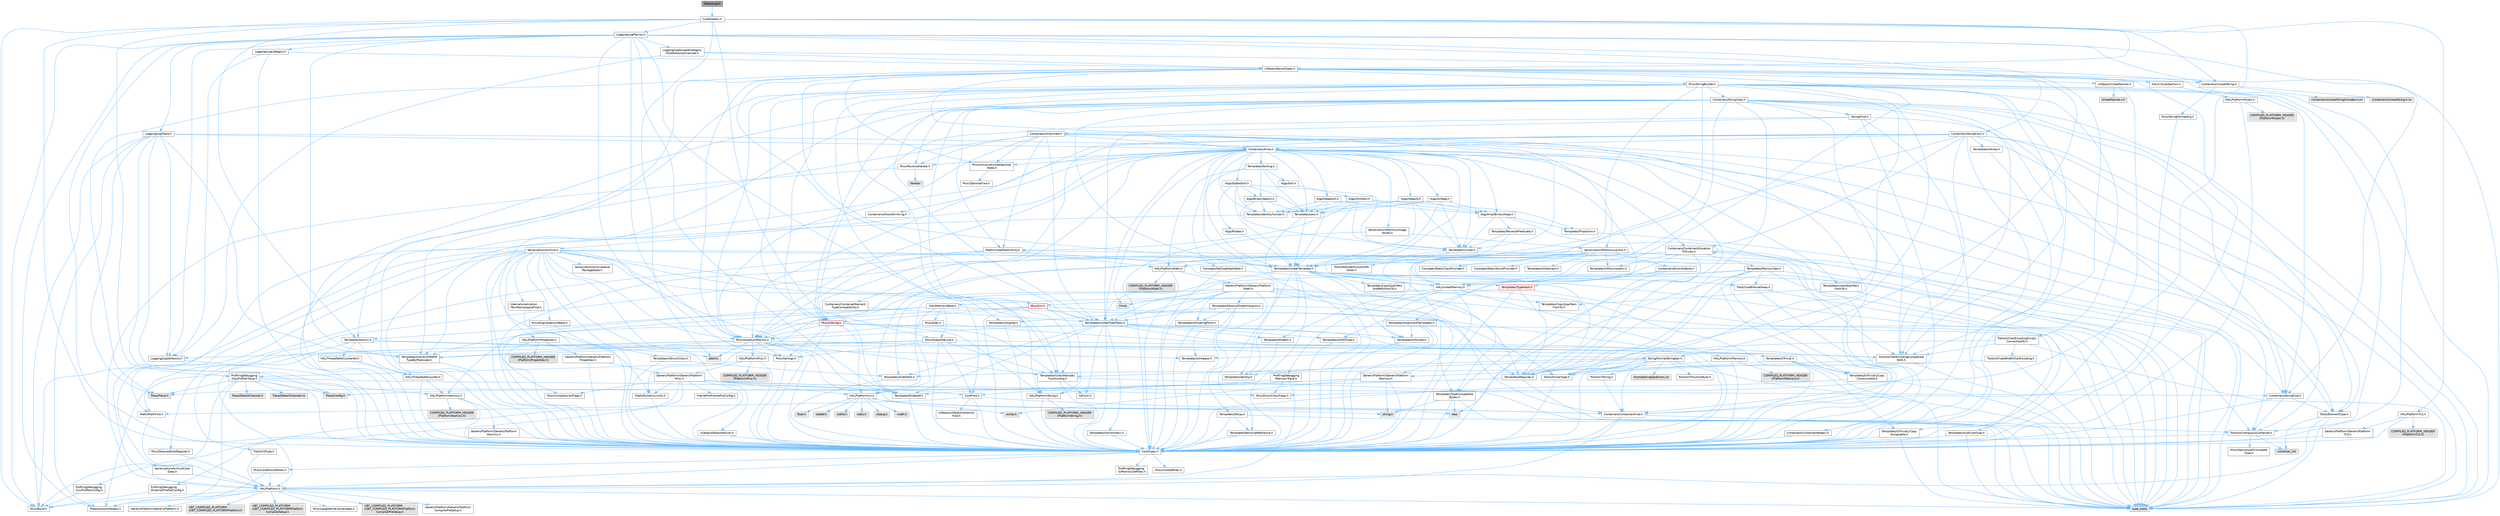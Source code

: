 digraph "StatusLog.h"
{
 // INTERACTIVE_SVG=YES
 // LATEX_PDF_SIZE
  bgcolor="transparent";
  edge [fontname=Helvetica,fontsize=10,labelfontname=Helvetica,labelfontsize=10];
  node [fontname=Helvetica,fontsize=10,shape=box,height=0.2,width=0.4];
  Node1 [id="Node000001",label="StatusLog.h",height=0.2,width=0.4,color="gray40", fillcolor="grey60", style="filled", fontcolor="black",tooltip=" "];
  Node1 -> Node2 [id="edge1_Node000001_Node000002",color="steelblue1",style="solid",tooltip=" "];
  Node2 [id="Node000002",label="CoreGlobals.h",height=0.2,width=0.4,color="grey40", fillcolor="white", style="filled",URL="$d5/d8c/CoreGlobals_8h.html",tooltip=" "];
  Node2 -> Node3 [id="edge2_Node000002_Node000003",color="steelblue1",style="solid",tooltip=" "];
  Node3 [id="Node000003",label="Containers/UnrealString.h",height=0.2,width=0.4,color="grey40", fillcolor="white", style="filled",URL="$d5/dba/UnrealString_8h.html",tooltip=" "];
  Node3 -> Node4 [id="edge3_Node000003_Node000004",color="steelblue1",style="solid",tooltip=" "];
  Node4 [id="Node000004",label="Containers/UnrealStringIncludes.h.inl",height=0.2,width=0.4,color="grey60", fillcolor="#E0E0E0", style="filled",tooltip=" "];
  Node3 -> Node5 [id="edge4_Node000003_Node000005",color="steelblue1",style="solid",tooltip=" "];
  Node5 [id="Node000005",label="Containers/UnrealString.h.inl",height=0.2,width=0.4,color="grey60", fillcolor="#E0E0E0", style="filled",tooltip=" "];
  Node3 -> Node6 [id="edge5_Node000003_Node000006",color="steelblue1",style="solid",tooltip=" "];
  Node6 [id="Node000006",label="Misc/StringFormatArg.h",height=0.2,width=0.4,color="grey40", fillcolor="white", style="filled",URL="$d2/d16/StringFormatArg_8h.html",tooltip=" "];
  Node6 -> Node7 [id="edge6_Node000006_Node000007",color="steelblue1",style="solid",tooltip=" "];
  Node7 [id="Node000007",label="Containers/ContainersFwd.h",height=0.2,width=0.4,color="grey40", fillcolor="white", style="filled",URL="$d4/d0a/ContainersFwd_8h.html",tooltip=" "];
  Node7 -> Node8 [id="edge7_Node000007_Node000008",color="steelblue1",style="solid",tooltip=" "];
  Node8 [id="Node000008",label="HAL/Platform.h",height=0.2,width=0.4,color="grey40", fillcolor="white", style="filled",URL="$d9/dd0/Platform_8h.html",tooltip=" "];
  Node8 -> Node9 [id="edge8_Node000008_Node000009",color="steelblue1",style="solid",tooltip=" "];
  Node9 [id="Node000009",label="Misc/Build.h",height=0.2,width=0.4,color="grey40", fillcolor="white", style="filled",URL="$d3/dbb/Build_8h.html",tooltip=" "];
  Node8 -> Node10 [id="edge9_Node000008_Node000010",color="steelblue1",style="solid",tooltip=" "];
  Node10 [id="Node000010",label="Misc/LargeWorldCoordinates.h",height=0.2,width=0.4,color="grey40", fillcolor="white", style="filled",URL="$d2/dcb/LargeWorldCoordinates_8h.html",tooltip=" "];
  Node8 -> Node11 [id="edge10_Node000008_Node000011",color="steelblue1",style="solid",tooltip=" "];
  Node11 [id="Node000011",label="type_traits",height=0.2,width=0.4,color="grey60", fillcolor="#E0E0E0", style="filled",tooltip=" "];
  Node8 -> Node12 [id="edge11_Node000008_Node000012",color="steelblue1",style="solid",tooltip=" "];
  Node12 [id="Node000012",label="PreprocessorHelpers.h",height=0.2,width=0.4,color="grey40", fillcolor="white", style="filled",URL="$db/ddb/PreprocessorHelpers_8h.html",tooltip=" "];
  Node8 -> Node13 [id="edge12_Node000008_Node000013",color="steelblue1",style="solid",tooltip=" "];
  Node13 [id="Node000013",label="UBT_COMPILED_PLATFORM\l/UBT_COMPILED_PLATFORMPlatform\lCompilerPreSetup.h",height=0.2,width=0.4,color="grey60", fillcolor="#E0E0E0", style="filled",tooltip=" "];
  Node8 -> Node14 [id="edge13_Node000008_Node000014",color="steelblue1",style="solid",tooltip=" "];
  Node14 [id="Node000014",label="GenericPlatform/GenericPlatform\lCompilerPreSetup.h",height=0.2,width=0.4,color="grey40", fillcolor="white", style="filled",URL="$d9/dc8/GenericPlatformCompilerPreSetup_8h.html",tooltip=" "];
  Node8 -> Node15 [id="edge14_Node000008_Node000015",color="steelblue1",style="solid",tooltip=" "];
  Node15 [id="Node000015",label="GenericPlatform/GenericPlatform.h",height=0.2,width=0.4,color="grey40", fillcolor="white", style="filled",URL="$d6/d84/GenericPlatform_8h.html",tooltip=" "];
  Node8 -> Node16 [id="edge15_Node000008_Node000016",color="steelblue1",style="solid",tooltip=" "];
  Node16 [id="Node000016",label="UBT_COMPILED_PLATFORM\l/UBT_COMPILED_PLATFORMPlatform.h",height=0.2,width=0.4,color="grey60", fillcolor="#E0E0E0", style="filled",tooltip=" "];
  Node8 -> Node17 [id="edge16_Node000008_Node000017",color="steelblue1",style="solid",tooltip=" "];
  Node17 [id="Node000017",label="UBT_COMPILED_PLATFORM\l/UBT_COMPILED_PLATFORMPlatform\lCompilerSetup.h",height=0.2,width=0.4,color="grey60", fillcolor="#E0E0E0", style="filled",tooltip=" "];
  Node7 -> Node18 [id="edge17_Node000007_Node000018",color="steelblue1",style="solid",tooltip=" "];
  Node18 [id="Node000018",label="CoreTypes.h",height=0.2,width=0.4,color="grey40", fillcolor="white", style="filled",URL="$dc/dec/CoreTypes_8h.html",tooltip=" "];
  Node18 -> Node8 [id="edge18_Node000018_Node000008",color="steelblue1",style="solid",tooltip=" "];
  Node18 -> Node19 [id="edge19_Node000018_Node000019",color="steelblue1",style="solid",tooltip=" "];
  Node19 [id="Node000019",label="ProfilingDebugging\l/UMemoryDefines.h",height=0.2,width=0.4,color="grey40", fillcolor="white", style="filled",URL="$d2/da2/UMemoryDefines_8h.html",tooltip=" "];
  Node18 -> Node20 [id="edge20_Node000018_Node000020",color="steelblue1",style="solid",tooltip=" "];
  Node20 [id="Node000020",label="Misc/CoreMiscDefines.h",height=0.2,width=0.4,color="grey40", fillcolor="white", style="filled",URL="$da/d38/CoreMiscDefines_8h.html",tooltip=" "];
  Node20 -> Node8 [id="edge21_Node000020_Node000008",color="steelblue1",style="solid",tooltip=" "];
  Node20 -> Node12 [id="edge22_Node000020_Node000012",color="steelblue1",style="solid",tooltip=" "];
  Node18 -> Node21 [id="edge23_Node000018_Node000021",color="steelblue1",style="solid",tooltip=" "];
  Node21 [id="Node000021",label="Misc/CoreDefines.h",height=0.2,width=0.4,color="grey40", fillcolor="white", style="filled",URL="$d3/dd2/CoreDefines_8h.html",tooltip=" "];
  Node7 -> Node22 [id="edge24_Node000007_Node000022",color="steelblue1",style="solid",tooltip=" "];
  Node22 [id="Node000022",label="Traits/IsContiguousContainer.h",height=0.2,width=0.4,color="grey40", fillcolor="white", style="filled",URL="$d5/d3c/IsContiguousContainer_8h.html",tooltip=" "];
  Node22 -> Node18 [id="edge25_Node000022_Node000018",color="steelblue1",style="solid",tooltip=" "];
  Node22 -> Node23 [id="edge26_Node000022_Node000023",color="steelblue1",style="solid",tooltip=" "];
  Node23 [id="Node000023",label="Misc/StaticAssertComplete\lType.h",height=0.2,width=0.4,color="grey40", fillcolor="white", style="filled",URL="$d5/d4e/StaticAssertCompleteType_8h.html",tooltip=" "];
  Node22 -> Node24 [id="edge27_Node000022_Node000024",color="steelblue1",style="solid",tooltip=" "];
  Node24 [id="Node000024",label="initializer_list",height=0.2,width=0.4,color="grey60", fillcolor="#E0E0E0", style="filled",tooltip=" "];
  Node2 -> Node18 [id="edge28_Node000002_Node000018",color="steelblue1",style="solid",tooltip=" "];
  Node2 -> Node25 [id="edge29_Node000002_Node000025",color="steelblue1",style="solid",tooltip=" "];
  Node25 [id="Node000025",label="HAL/PlatformTLS.h",height=0.2,width=0.4,color="grey40", fillcolor="white", style="filled",URL="$d0/def/PlatformTLS_8h.html",tooltip=" "];
  Node25 -> Node18 [id="edge30_Node000025_Node000018",color="steelblue1",style="solid",tooltip=" "];
  Node25 -> Node26 [id="edge31_Node000025_Node000026",color="steelblue1",style="solid",tooltip=" "];
  Node26 [id="Node000026",label="GenericPlatform/GenericPlatform\lTLS.h",height=0.2,width=0.4,color="grey40", fillcolor="white", style="filled",URL="$d3/d3c/GenericPlatformTLS_8h.html",tooltip=" "];
  Node26 -> Node18 [id="edge32_Node000026_Node000018",color="steelblue1",style="solid",tooltip=" "];
  Node25 -> Node27 [id="edge33_Node000025_Node000027",color="steelblue1",style="solid",tooltip=" "];
  Node27 [id="Node000027",label="COMPILED_PLATFORM_HEADER\l(PlatformTLS.h)",height=0.2,width=0.4,color="grey60", fillcolor="#E0E0E0", style="filled",tooltip=" "];
  Node2 -> Node28 [id="edge34_Node000002_Node000028",color="steelblue1",style="solid",tooltip=" "];
  Node28 [id="Node000028",label="Logging/LogMacros.h",height=0.2,width=0.4,color="grey40", fillcolor="white", style="filled",URL="$d0/d16/LogMacros_8h.html",tooltip=" "];
  Node28 -> Node3 [id="edge35_Node000028_Node000003",color="steelblue1",style="solid",tooltip=" "];
  Node28 -> Node18 [id="edge36_Node000028_Node000018",color="steelblue1",style="solid",tooltip=" "];
  Node28 -> Node12 [id="edge37_Node000028_Node000012",color="steelblue1",style="solid",tooltip=" "];
  Node28 -> Node29 [id="edge38_Node000028_Node000029",color="steelblue1",style="solid",tooltip=" "];
  Node29 [id="Node000029",label="Logging/LogCategory.h",height=0.2,width=0.4,color="grey40", fillcolor="white", style="filled",URL="$d9/d36/LogCategory_8h.html",tooltip=" "];
  Node29 -> Node18 [id="edge39_Node000029_Node000018",color="steelblue1",style="solid",tooltip=" "];
  Node29 -> Node30 [id="edge40_Node000029_Node000030",color="steelblue1",style="solid",tooltip=" "];
  Node30 [id="Node000030",label="Logging/LogVerbosity.h",height=0.2,width=0.4,color="grey40", fillcolor="white", style="filled",URL="$d2/d8f/LogVerbosity_8h.html",tooltip=" "];
  Node30 -> Node18 [id="edge41_Node000030_Node000018",color="steelblue1",style="solid",tooltip=" "];
  Node29 -> Node31 [id="edge42_Node000029_Node000031",color="steelblue1",style="solid",tooltip=" "];
  Node31 [id="Node000031",label="UObject/NameTypes.h",height=0.2,width=0.4,color="grey40", fillcolor="white", style="filled",URL="$d6/d35/NameTypes_8h.html",tooltip=" "];
  Node31 -> Node18 [id="edge43_Node000031_Node000018",color="steelblue1",style="solid",tooltip=" "];
  Node31 -> Node32 [id="edge44_Node000031_Node000032",color="steelblue1",style="solid",tooltip=" "];
  Node32 [id="Node000032",label="Misc/AssertionMacros.h",height=0.2,width=0.4,color="grey40", fillcolor="white", style="filled",URL="$d0/dfa/AssertionMacros_8h.html",tooltip=" "];
  Node32 -> Node18 [id="edge45_Node000032_Node000018",color="steelblue1",style="solid",tooltip=" "];
  Node32 -> Node8 [id="edge46_Node000032_Node000008",color="steelblue1",style="solid",tooltip=" "];
  Node32 -> Node33 [id="edge47_Node000032_Node000033",color="steelblue1",style="solid",tooltip=" "];
  Node33 [id="Node000033",label="HAL/PlatformMisc.h",height=0.2,width=0.4,color="grey40", fillcolor="white", style="filled",URL="$d0/df5/PlatformMisc_8h.html",tooltip=" "];
  Node33 -> Node18 [id="edge48_Node000033_Node000018",color="steelblue1",style="solid",tooltip=" "];
  Node33 -> Node34 [id="edge49_Node000033_Node000034",color="steelblue1",style="solid",tooltip=" "];
  Node34 [id="Node000034",label="GenericPlatform/GenericPlatform\lMisc.h",height=0.2,width=0.4,color="grey40", fillcolor="white", style="filled",URL="$db/d9a/GenericPlatformMisc_8h.html",tooltip=" "];
  Node34 -> Node35 [id="edge50_Node000034_Node000035",color="steelblue1",style="solid",tooltip=" "];
  Node35 [id="Node000035",label="Containers/StringFwd.h",height=0.2,width=0.4,color="grey40", fillcolor="white", style="filled",URL="$df/d37/StringFwd_8h.html",tooltip=" "];
  Node35 -> Node18 [id="edge51_Node000035_Node000018",color="steelblue1",style="solid",tooltip=" "];
  Node35 -> Node36 [id="edge52_Node000035_Node000036",color="steelblue1",style="solid",tooltip=" "];
  Node36 [id="Node000036",label="Traits/ElementType.h",height=0.2,width=0.4,color="grey40", fillcolor="white", style="filled",URL="$d5/d4f/ElementType_8h.html",tooltip=" "];
  Node36 -> Node8 [id="edge53_Node000036_Node000008",color="steelblue1",style="solid",tooltip=" "];
  Node36 -> Node24 [id="edge54_Node000036_Node000024",color="steelblue1",style="solid",tooltip=" "];
  Node36 -> Node11 [id="edge55_Node000036_Node000011",color="steelblue1",style="solid",tooltip=" "];
  Node35 -> Node22 [id="edge56_Node000035_Node000022",color="steelblue1",style="solid",tooltip=" "];
  Node34 -> Node37 [id="edge57_Node000034_Node000037",color="steelblue1",style="solid",tooltip=" "];
  Node37 [id="Node000037",label="CoreFwd.h",height=0.2,width=0.4,color="grey40", fillcolor="white", style="filled",URL="$d1/d1e/CoreFwd_8h.html",tooltip=" "];
  Node37 -> Node18 [id="edge58_Node000037_Node000018",color="steelblue1",style="solid",tooltip=" "];
  Node37 -> Node7 [id="edge59_Node000037_Node000007",color="steelblue1",style="solid",tooltip=" "];
  Node37 -> Node38 [id="edge60_Node000037_Node000038",color="steelblue1",style="solid",tooltip=" "];
  Node38 [id="Node000038",label="Math/MathFwd.h",height=0.2,width=0.4,color="grey40", fillcolor="white", style="filled",URL="$d2/d10/MathFwd_8h.html",tooltip=" "];
  Node38 -> Node8 [id="edge61_Node000038_Node000008",color="steelblue1",style="solid",tooltip=" "];
  Node37 -> Node39 [id="edge62_Node000037_Node000039",color="steelblue1",style="solid",tooltip=" "];
  Node39 [id="Node000039",label="UObject/UObjectHierarchy\lFwd.h",height=0.2,width=0.4,color="grey40", fillcolor="white", style="filled",URL="$d3/d13/UObjectHierarchyFwd_8h.html",tooltip=" "];
  Node34 -> Node18 [id="edge63_Node000034_Node000018",color="steelblue1",style="solid",tooltip=" "];
  Node34 -> Node40 [id="edge64_Node000034_Node000040",color="steelblue1",style="solid",tooltip=" "];
  Node40 [id="Node000040",label="FramePro/FrameProConfig.h",height=0.2,width=0.4,color="grey40", fillcolor="white", style="filled",URL="$d7/d90/FrameProConfig_8h.html",tooltip=" "];
  Node34 -> Node41 [id="edge65_Node000034_Node000041",color="steelblue1",style="solid",tooltip=" "];
  Node41 [id="Node000041",label="HAL/PlatformCrt.h",height=0.2,width=0.4,color="grey40", fillcolor="white", style="filled",URL="$d8/d75/PlatformCrt_8h.html",tooltip=" "];
  Node41 -> Node42 [id="edge66_Node000041_Node000042",color="steelblue1",style="solid",tooltip=" "];
  Node42 [id="Node000042",label="new",height=0.2,width=0.4,color="grey60", fillcolor="#E0E0E0", style="filled",tooltip=" "];
  Node41 -> Node43 [id="edge67_Node000041_Node000043",color="steelblue1",style="solid",tooltip=" "];
  Node43 [id="Node000043",label="wchar.h",height=0.2,width=0.4,color="grey60", fillcolor="#E0E0E0", style="filled",tooltip=" "];
  Node41 -> Node44 [id="edge68_Node000041_Node000044",color="steelblue1",style="solid",tooltip=" "];
  Node44 [id="Node000044",label="stddef.h",height=0.2,width=0.4,color="grey60", fillcolor="#E0E0E0", style="filled",tooltip=" "];
  Node41 -> Node45 [id="edge69_Node000041_Node000045",color="steelblue1",style="solid",tooltip=" "];
  Node45 [id="Node000045",label="stdlib.h",height=0.2,width=0.4,color="grey60", fillcolor="#E0E0E0", style="filled",tooltip=" "];
  Node41 -> Node46 [id="edge70_Node000041_Node000046",color="steelblue1",style="solid",tooltip=" "];
  Node46 [id="Node000046",label="stdio.h",height=0.2,width=0.4,color="grey60", fillcolor="#E0E0E0", style="filled",tooltip=" "];
  Node41 -> Node47 [id="edge71_Node000041_Node000047",color="steelblue1",style="solid",tooltip=" "];
  Node47 [id="Node000047",label="stdarg.h",height=0.2,width=0.4,color="grey60", fillcolor="#E0E0E0", style="filled",tooltip=" "];
  Node41 -> Node48 [id="edge72_Node000041_Node000048",color="steelblue1",style="solid",tooltip=" "];
  Node48 [id="Node000048",label="math.h",height=0.2,width=0.4,color="grey60", fillcolor="#E0E0E0", style="filled",tooltip=" "];
  Node41 -> Node49 [id="edge73_Node000041_Node000049",color="steelblue1",style="solid",tooltip=" "];
  Node49 [id="Node000049",label="float.h",height=0.2,width=0.4,color="grey60", fillcolor="#E0E0E0", style="filled",tooltip=" "];
  Node41 -> Node50 [id="edge74_Node000041_Node000050",color="steelblue1",style="solid",tooltip=" "];
  Node50 [id="Node000050",label="string.h",height=0.2,width=0.4,color="grey60", fillcolor="#E0E0E0", style="filled",tooltip=" "];
  Node34 -> Node51 [id="edge75_Node000034_Node000051",color="steelblue1",style="solid",tooltip=" "];
  Node51 [id="Node000051",label="Math/NumericLimits.h",height=0.2,width=0.4,color="grey40", fillcolor="white", style="filled",URL="$df/d1b/NumericLimits_8h.html",tooltip=" "];
  Node51 -> Node18 [id="edge76_Node000051_Node000018",color="steelblue1",style="solid",tooltip=" "];
  Node34 -> Node52 [id="edge77_Node000034_Node000052",color="steelblue1",style="solid",tooltip=" "];
  Node52 [id="Node000052",label="Misc/CompressionFlags.h",height=0.2,width=0.4,color="grey40", fillcolor="white", style="filled",URL="$d9/d76/CompressionFlags_8h.html",tooltip=" "];
  Node34 -> Node53 [id="edge78_Node000034_Node000053",color="steelblue1",style="solid",tooltip=" "];
  Node53 [id="Node000053",label="Misc/EnumClassFlags.h",height=0.2,width=0.4,color="grey40", fillcolor="white", style="filled",URL="$d8/de7/EnumClassFlags_8h.html",tooltip=" "];
  Node34 -> Node54 [id="edge79_Node000034_Node000054",color="steelblue1",style="solid",tooltip=" "];
  Node54 [id="Node000054",label="ProfilingDebugging\l/CsvProfilerConfig.h",height=0.2,width=0.4,color="grey40", fillcolor="white", style="filled",URL="$d3/d88/CsvProfilerConfig_8h.html",tooltip=" "];
  Node54 -> Node9 [id="edge80_Node000054_Node000009",color="steelblue1",style="solid",tooltip=" "];
  Node34 -> Node55 [id="edge81_Node000034_Node000055",color="steelblue1",style="solid",tooltip=" "];
  Node55 [id="Node000055",label="ProfilingDebugging\l/ExternalProfilerConfig.h",height=0.2,width=0.4,color="grey40", fillcolor="white", style="filled",URL="$d3/dbb/ExternalProfilerConfig_8h.html",tooltip=" "];
  Node55 -> Node9 [id="edge82_Node000055_Node000009",color="steelblue1",style="solid",tooltip=" "];
  Node33 -> Node56 [id="edge83_Node000033_Node000056",color="steelblue1",style="solid",tooltip=" "];
  Node56 [id="Node000056",label="COMPILED_PLATFORM_HEADER\l(PlatformMisc.h)",height=0.2,width=0.4,color="grey60", fillcolor="#E0E0E0", style="filled",tooltip=" "];
  Node33 -> Node57 [id="edge84_Node000033_Node000057",color="steelblue1",style="solid",tooltip=" "];
  Node57 [id="Node000057",label="ProfilingDebugging\l/CpuProfilerTrace.h",height=0.2,width=0.4,color="grey40", fillcolor="white", style="filled",URL="$da/dcb/CpuProfilerTrace_8h.html",tooltip=" "];
  Node57 -> Node18 [id="edge85_Node000057_Node000018",color="steelblue1",style="solid",tooltip=" "];
  Node57 -> Node7 [id="edge86_Node000057_Node000007",color="steelblue1",style="solid",tooltip=" "];
  Node57 -> Node58 [id="edge87_Node000057_Node000058",color="steelblue1",style="solid",tooltip=" "];
  Node58 [id="Node000058",label="HAL/PlatformAtomics.h",height=0.2,width=0.4,color="grey40", fillcolor="white", style="filled",URL="$d3/d36/PlatformAtomics_8h.html",tooltip=" "];
  Node58 -> Node18 [id="edge88_Node000058_Node000018",color="steelblue1",style="solid",tooltip=" "];
  Node58 -> Node59 [id="edge89_Node000058_Node000059",color="steelblue1",style="solid",tooltip=" "];
  Node59 [id="Node000059",label="GenericPlatform/GenericPlatform\lAtomics.h",height=0.2,width=0.4,color="grey40", fillcolor="white", style="filled",URL="$da/d72/GenericPlatformAtomics_8h.html",tooltip=" "];
  Node59 -> Node18 [id="edge90_Node000059_Node000018",color="steelblue1",style="solid",tooltip=" "];
  Node58 -> Node60 [id="edge91_Node000058_Node000060",color="steelblue1",style="solid",tooltip=" "];
  Node60 [id="Node000060",label="COMPILED_PLATFORM_HEADER\l(PlatformAtomics.h)",height=0.2,width=0.4,color="grey60", fillcolor="#E0E0E0", style="filled",tooltip=" "];
  Node57 -> Node12 [id="edge92_Node000057_Node000012",color="steelblue1",style="solid",tooltip=" "];
  Node57 -> Node9 [id="edge93_Node000057_Node000009",color="steelblue1",style="solid",tooltip=" "];
  Node57 -> Node61 [id="edge94_Node000057_Node000061",color="steelblue1",style="solid",tooltip=" "];
  Node61 [id="Node000061",label="Trace/Config.h",height=0.2,width=0.4,color="grey60", fillcolor="#E0E0E0", style="filled",tooltip=" "];
  Node57 -> Node62 [id="edge95_Node000057_Node000062",color="steelblue1",style="solid",tooltip=" "];
  Node62 [id="Node000062",label="Trace/Detail/Channel.h",height=0.2,width=0.4,color="grey60", fillcolor="#E0E0E0", style="filled",tooltip=" "];
  Node57 -> Node63 [id="edge96_Node000057_Node000063",color="steelblue1",style="solid",tooltip=" "];
  Node63 [id="Node000063",label="Trace/Detail/Channel.inl",height=0.2,width=0.4,color="grey60", fillcolor="#E0E0E0", style="filled",tooltip=" "];
  Node57 -> Node64 [id="edge97_Node000057_Node000064",color="steelblue1",style="solid",tooltip=" "];
  Node64 [id="Node000064",label="Trace/Trace.h",height=0.2,width=0.4,color="grey60", fillcolor="#E0E0E0", style="filled",tooltip=" "];
  Node32 -> Node12 [id="edge98_Node000032_Node000012",color="steelblue1",style="solid",tooltip=" "];
  Node32 -> Node65 [id="edge99_Node000032_Node000065",color="steelblue1",style="solid",tooltip=" "];
  Node65 [id="Node000065",label="Templates/EnableIf.h",height=0.2,width=0.4,color="grey40", fillcolor="white", style="filled",URL="$d7/d60/EnableIf_8h.html",tooltip=" "];
  Node65 -> Node18 [id="edge100_Node000065_Node000018",color="steelblue1",style="solid",tooltip=" "];
  Node32 -> Node66 [id="edge101_Node000032_Node000066",color="steelblue1",style="solid",tooltip=" "];
  Node66 [id="Node000066",label="Templates/IsArrayOrRefOf\lTypeByPredicate.h",height=0.2,width=0.4,color="grey40", fillcolor="white", style="filled",URL="$d6/da1/IsArrayOrRefOfTypeByPredicate_8h.html",tooltip=" "];
  Node66 -> Node18 [id="edge102_Node000066_Node000018",color="steelblue1",style="solid",tooltip=" "];
  Node32 -> Node67 [id="edge103_Node000032_Node000067",color="steelblue1",style="solid",tooltip=" "];
  Node67 [id="Node000067",label="Templates/IsValidVariadic\lFunctionArg.h",height=0.2,width=0.4,color="grey40", fillcolor="white", style="filled",URL="$d0/dc8/IsValidVariadicFunctionArg_8h.html",tooltip=" "];
  Node67 -> Node18 [id="edge104_Node000067_Node000018",color="steelblue1",style="solid",tooltip=" "];
  Node67 -> Node68 [id="edge105_Node000067_Node000068",color="steelblue1",style="solid",tooltip=" "];
  Node68 [id="Node000068",label="IsEnum.h",height=0.2,width=0.4,color="grey40", fillcolor="white", style="filled",URL="$d4/de5/IsEnum_8h.html",tooltip=" "];
  Node67 -> Node11 [id="edge106_Node000067_Node000011",color="steelblue1",style="solid",tooltip=" "];
  Node32 -> Node69 [id="edge107_Node000032_Node000069",color="steelblue1",style="solid",tooltip=" "];
  Node69 [id="Node000069",label="Traits/IsCharEncodingCompatible\lWith.h",height=0.2,width=0.4,color="grey40", fillcolor="white", style="filled",URL="$df/dd1/IsCharEncodingCompatibleWith_8h.html",tooltip=" "];
  Node69 -> Node11 [id="edge108_Node000069_Node000011",color="steelblue1",style="solid",tooltip=" "];
  Node69 -> Node70 [id="edge109_Node000069_Node000070",color="steelblue1",style="solid",tooltip=" "];
  Node70 [id="Node000070",label="Traits/IsCharType.h",height=0.2,width=0.4,color="grey40", fillcolor="white", style="filled",URL="$db/d51/IsCharType_8h.html",tooltip=" "];
  Node70 -> Node18 [id="edge110_Node000070_Node000018",color="steelblue1",style="solid",tooltip=" "];
  Node32 -> Node71 [id="edge111_Node000032_Node000071",color="steelblue1",style="solid",tooltip=" "];
  Node71 [id="Node000071",label="Misc/VarArgs.h",height=0.2,width=0.4,color="grey40", fillcolor="white", style="filled",URL="$d5/d6f/VarArgs_8h.html",tooltip=" "];
  Node71 -> Node18 [id="edge112_Node000071_Node000018",color="steelblue1",style="solid",tooltip=" "];
  Node32 -> Node72 [id="edge113_Node000032_Node000072",color="steelblue1",style="solid",tooltip=" "];
  Node72 [id="Node000072",label="String/FormatStringSan.h",height=0.2,width=0.4,color="grey40", fillcolor="white", style="filled",URL="$d3/d8b/FormatStringSan_8h.html",tooltip=" "];
  Node72 -> Node11 [id="edge114_Node000072_Node000011",color="steelblue1",style="solid",tooltip=" "];
  Node72 -> Node18 [id="edge115_Node000072_Node000018",color="steelblue1",style="solid",tooltip=" "];
  Node72 -> Node73 [id="edge116_Node000072_Node000073",color="steelblue1",style="solid",tooltip=" "];
  Node73 [id="Node000073",label="Templates/Requires.h",height=0.2,width=0.4,color="grey40", fillcolor="white", style="filled",URL="$dc/d96/Requires_8h.html",tooltip=" "];
  Node73 -> Node65 [id="edge117_Node000073_Node000065",color="steelblue1",style="solid",tooltip=" "];
  Node73 -> Node11 [id="edge118_Node000073_Node000011",color="steelblue1",style="solid",tooltip=" "];
  Node72 -> Node74 [id="edge119_Node000072_Node000074",color="steelblue1",style="solid",tooltip=" "];
  Node74 [id="Node000074",label="Templates/Identity.h",height=0.2,width=0.4,color="grey40", fillcolor="white", style="filled",URL="$d0/dd5/Identity_8h.html",tooltip=" "];
  Node72 -> Node67 [id="edge120_Node000072_Node000067",color="steelblue1",style="solid",tooltip=" "];
  Node72 -> Node70 [id="edge121_Node000072_Node000070",color="steelblue1",style="solid",tooltip=" "];
  Node72 -> Node75 [id="edge122_Node000072_Node000075",color="steelblue1",style="solid",tooltip=" "];
  Node75 [id="Node000075",label="Traits/IsTEnumAsByte.h",height=0.2,width=0.4,color="grey40", fillcolor="white", style="filled",URL="$d1/de6/IsTEnumAsByte_8h.html",tooltip=" "];
  Node72 -> Node76 [id="edge123_Node000072_Node000076",color="steelblue1",style="solid",tooltip=" "];
  Node76 [id="Node000076",label="Traits/IsTString.h",height=0.2,width=0.4,color="grey40", fillcolor="white", style="filled",URL="$d0/df8/IsTString_8h.html",tooltip=" "];
  Node76 -> Node7 [id="edge124_Node000076_Node000007",color="steelblue1",style="solid",tooltip=" "];
  Node72 -> Node7 [id="edge125_Node000072_Node000007",color="steelblue1",style="solid",tooltip=" "];
  Node72 -> Node77 [id="edge126_Node000072_Node000077",color="steelblue1",style="solid",tooltip=" "];
  Node77 [id="Node000077",label="FormatStringSanErrors.inl",height=0.2,width=0.4,color="grey60", fillcolor="#E0E0E0", style="filled",tooltip=" "];
  Node32 -> Node78 [id="edge127_Node000032_Node000078",color="steelblue1",style="solid",tooltip=" "];
  Node78 [id="Node000078",label="atomic",height=0.2,width=0.4,color="grey60", fillcolor="#E0E0E0", style="filled",tooltip=" "];
  Node31 -> Node79 [id="edge128_Node000031_Node000079",color="steelblue1",style="solid",tooltip=" "];
  Node79 [id="Node000079",label="HAL/UnrealMemory.h",height=0.2,width=0.4,color="grey40", fillcolor="white", style="filled",URL="$d9/d96/UnrealMemory_8h.html",tooltip=" "];
  Node79 -> Node18 [id="edge129_Node000079_Node000018",color="steelblue1",style="solid",tooltip=" "];
  Node79 -> Node80 [id="edge130_Node000079_Node000080",color="steelblue1",style="solid",tooltip=" "];
  Node80 [id="Node000080",label="GenericPlatform/GenericPlatform\lMemory.h",height=0.2,width=0.4,color="grey40", fillcolor="white", style="filled",URL="$dd/d22/GenericPlatformMemory_8h.html",tooltip=" "];
  Node80 -> Node37 [id="edge131_Node000080_Node000037",color="steelblue1",style="solid",tooltip=" "];
  Node80 -> Node18 [id="edge132_Node000080_Node000018",color="steelblue1",style="solid",tooltip=" "];
  Node80 -> Node81 [id="edge133_Node000080_Node000081",color="steelblue1",style="solid",tooltip=" "];
  Node81 [id="Node000081",label="HAL/PlatformString.h",height=0.2,width=0.4,color="grey40", fillcolor="white", style="filled",URL="$db/db5/PlatformString_8h.html",tooltip=" "];
  Node81 -> Node18 [id="edge134_Node000081_Node000018",color="steelblue1",style="solid",tooltip=" "];
  Node81 -> Node82 [id="edge135_Node000081_Node000082",color="steelblue1",style="solid",tooltip=" "];
  Node82 [id="Node000082",label="COMPILED_PLATFORM_HEADER\l(PlatformString.h)",height=0.2,width=0.4,color="grey60", fillcolor="#E0E0E0", style="filled",tooltip=" "];
  Node80 -> Node50 [id="edge136_Node000080_Node000050",color="steelblue1",style="solid",tooltip=" "];
  Node80 -> Node43 [id="edge137_Node000080_Node000043",color="steelblue1",style="solid",tooltip=" "];
  Node79 -> Node83 [id="edge138_Node000079_Node000083",color="steelblue1",style="solid",tooltip=" "];
  Node83 [id="Node000083",label="HAL/MemoryBase.h",height=0.2,width=0.4,color="grey40", fillcolor="white", style="filled",URL="$d6/d9f/MemoryBase_8h.html",tooltip=" "];
  Node83 -> Node18 [id="edge139_Node000083_Node000018",color="steelblue1",style="solid",tooltip=" "];
  Node83 -> Node58 [id="edge140_Node000083_Node000058",color="steelblue1",style="solid",tooltip=" "];
  Node83 -> Node41 [id="edge141_Node000083_Node000041",color="steelblue1",style="solid",tooltip=" "];
  Node83 -> Node84 [id="edge142_Node000083_Node000084",color="steelblue1",style="solid",tooltip=" "];
  Node84 [id="Node000084",label="Misc/Exec.h",height=0.2,width=0.4,color="grey40", fillcolor="white", style="filled",URL="$de/ddb/Exec_8h.html",tooltip=" "];
  Node84 -> Node18 [id="edge143_Node000084_Node000018",color="steelblue1",style="solid",tooltip=" "];
  Node84 -> Node32 [id="edge144_Node000084_Node000032",color="steelblue1",style="solid",tooltip=" "];
  Node83 -> Node85 [id="edge145_Node000083_Node000085",color="steelblue1",style="solid",tooltip=" "];
  Node85 [id="Node000085",label="Misc/OutputDevice.h",height=0.2,width=0.4,color="grey40", fillcolor="white", style="filled",URL="$d7/d32/OutputDevice_8h.html",tooltip=" "];
  Node85 -> Node37 [id="edge146_Node000085_Node000037",color="steelblue1",style="solid",tooltip=" "];
  Node85 -> Node18 [id="edge147_Node000085_Node000018",color="steelblue1",style="solid",tooltip=" "];
  Node85 -> Node30 [id="edge148_Node000085_Node000030",color="steelblue1",style="solid",tooltip=" "];
  Node85 -> Node71 [id="edge149_Node000085_Node000071",color="steelblue1",style="solid",tooltip=" "];
  Node85 -> Node66 [id="edge150_Node000085_Node000066",color="steelblue1",style="solid",tooltip=" "];
  Node85 -> Node67 [id="edge151_Node000085_Node000067",color="steelblue1",style="solid",tooltip=" "];
  Node85 -> Node69 [id="edge152_Node000085_Node000069",color="steelblue1",style="solid",tooltip=" "];
  Node83 -> Node86 [id="edge153_Node000083_Node000086",color="steelblue1",style="solid",tooltip=" "];
  Node86 [id="Node000086",label="Templates/Atomic.h",height=0.2,width=0.4,color="grey40", fillcolor="white", style="filled",URL="$d3/d91/Atomic_8h.html",tooltip=" "];
  Node86 -> Node87 [id="edge154_Node000086_Node000087",color="steelblue1",style="solid",tooltip=" "];
  Node87 [id="Node000087",label="HAL/ThreadSafeCounter.h",height=0.2,width=0.4,color="grey40", fillcolor="white", style="filled",URL="$dc/dc9/ThreadSafeCounter_8h.html",tooltip=" "];
  Node87 -> Node18 [id="edge155_Node000087_Node000018",color="steelblue1",style="solid",tooltip=" "];
  Node87 -> Node58 [id="edge156_Node000087_Node000058",color="steelblue1",style="solid",tooltip=" "];
  Node86 -> Node88 [id="edge157_Node000086_Node000088",color="steelblue1",style="solid",tooltip=" "];
  Node88 [id="Node000088",label="HAL/ThreadSafeCounter64.h",height=0.2,width=0.4,color="grey40", fillcolor="white", style="filled",URL="$d0/d12/ThreadSafeCounter64_8h.html",tooltip=" "];
  Node88 -> Node18 [id="edge158_Node000088_Node000018",color="steelblue1",style="solid",tooltip=" "];
  Node88 -> Node87 [id="edge159_Node000088_Node000087",color="steelblue1",style="solid",tooltip=" "];
  Node86 -> Node89 [id="edge160_Node000086_Node000089",color="steelblue1",style="solid",tooltip=" "];
  Node89 [id="Node000089",label="Templates/IsIntegral.h",height=0.2,width=0.4,color="grey40", fillcolor="white", style="filled",URL="$da/d64/IsIntegral_8h.html",tooltip=" "];
  Node89 -> Node18 [id="edge161_Node000089_Node000018",color="steelblue1",style="solid",tooltip=" "];
  Node86 -> Node90 [id="edge162_Node000086_Node000090",color="steelblue1",style="solid",tooltip=" "];
  Node90 [id="Node000090",label="Templates/IsTrivial.h",height=0.2,width=0.4,color="grey40", fillcolor="white", style="filled",URL="$da/d4c/IsTrivial_8h.html",tooltip=" "];
  Node90 -> Node91 [id="edge163_Node000090_Node000091",color="steelblue1",style="solid",tooltip=" "];
  Node91 [id="Node000091",label="Templates/AndOrNot.h",height=0.2,width=0.4,color="grey40", fillcolor="white", style="filled",URL="$db/d0a/AndOrNot_8h.html",tooltip=" "];
  Node91 -> Node18 [id="edge164_Node000091_Node000018",color="steelblue1",style="solid",tooltip=" "];
  Node90 -> Node92 [id="edge165_Node000090_Node000092",color="steelblue1",style="solid",tooltip=" "];
  Node92 [id="Node000092",label="Templates/IsTriviallyCopy\lConstructible.h",height=0.2,width=0.4,color="grey40", fillcolor="white", style="filled",URL="$d3/d78/IsTriviallyCopyConstructible_8h.html",tooltip=" "];
  Node92 -> Node18 [id="edge166_Node000092_Node000018",color="steelblue1",style="solid",tooltip=" "];
  Node92 -> Node11 [id="edge167_Node000092_Node000011",color="steelblue1",style="solid",tooltip=" "];
  Node90 -> Node93 [id="edge168_Node000090_Node000093",color="steelblue1",style="solid",tooltip=" "];
  Node93 [id="Node000093",label="Templates/IsTriviallyCopy\lAssignable.h",height=0.2,width=0.4,color="grey40", fillcolor="white", style="filled",URL="$d2/df2/IsTriviallyCopyAssignable_8h.html",tooltip=" "];
  Node93 -> Node18 [id="edge169_Node000093_Node000018",color="steelblue1",style="solid",tooltip=" "];
  Node93 -> Node11 [id="edge170_Node000093_Node000011",color="steelblue1",style="solid",tooltip=" "];
  Node90 -> Node11 [id="edge171_Node000090_Node000011",color="steelblue1",style="solid",tooltip=" "];
  Node86 -> Node94 [id="edge172_Node000086_Node000094",color="steelblue1",style="solid",tooltip=" "];
  Node94 [id="Node000094",label="Traits/IntType.h",height=0.2,width=0.4,color="grey40", fillcolor="white", style="filled",URL="$d7/deb/IntType_8h.html",tooltip=" "];
  Node94 -> Node8 [id="edge173_Node000094_Node000008",color="steelblue1",style="solid",tooltip=" "];
  Node86 -> Node78 [id="edge174_Node000086_Node000078",color="steelblue1",style="solid",tooltip=" "];
  Node79 -> Node95 [id="edge175_Node000079_Node000095",color="steelblue1",style="solid",tooltip=" "];
  Node95 [id="Node000095",label="HAL/PlatformMemory.h",height=0.2,width=0.4,color="grey40", fillcolor="white", style="filled",URL="$de/d68/PlatformMemory_8h.html",tooltip=" "];
  Node95 -> Node18 [id="edge176_Node000095_Node000018",color="steelblue1",style="solid",tooltip=" "];
  Node95 -> Node80 [id="edge177_Node000095_Node000080",color="steelblue1",style="solid",tooltip=" "];
  Node95 -> Node96 [id="edge178_Node000095_Node000096",color="steelblue1",style="solid",tooltip=" "];
  Node96 [id="Node000096",label="COMPILED_PLATFORM_HEADER\l(PlatformMemory.h)",height=0.2,width=0.4,color="grey60", fillcolor="#E0E0E0", style="filled",tooltip=" "];
  Node79 -> Node97 [id="edge179_Node000079_Node000097",color="steelblue1",style="solid",tooltip=" "];
  Node97 [id="Node000097",label="ProfilingDebugging\l/MemoryTrace.h",height=0.2,width=0.4,color="grey40", fillcolor="white", style="filled",URL="$da/dd7/MemoryTrace_8h.html",tooltip=" "];
  Node97 -> Node8 [id="edge180_Node000097_Node000008",color="steelblue1",style="solid",tooltip=" "];
  Node97 -> Node53 [id="edge181_Node000097_Node000053",color="steelblue1",style="solid",tooltip=" "];
  Node97 -> Node61 [id="edge182_Node000097_Node000061",color="steelblue1",style="solid",tooltip=" "];
  Node97 -> Node64 [id="edge183_Node000097_Node000064",color="steelblue1",style="solid",tooltip=" "];
  Node79 -> Node98 [id="edge184_Node000079_Node000098",color="steelblue1",style="solid",tooltip=" "];
  Node98 [id="Node000098",label="Templates/IsPointer.h",height=0.2,width=0.4,color="grey40", fillcolor="white", style="filled",URL="$d7/d05/IsPointer_8h.html",tooltip=" "];
  Node98 -> Node18 [id="edge185_Node000098_Node000018",color="steelblue1",style="solid",tooltip=" "];
  Node31 -> Node99 [id="edge186_Node000031_Node000099",color="steelblue1",style="solid",tooltip=" "];
  Node99 [id="Node000099",label="Templates/UnrealTypeTraits.h",height=0.2,width=0.4,color="grey40", fillcolor="white", style="filled",URL="$d2/d2d/UnrealTypeTraits_8h.html",tooltip=" "];
  Node99 -> Node18 [id="edge187_Node000099_Node000018",color="steelblue1",style="solid",tooltip=" "];
  Node99 -> Node98 [id="edge188_Node000099_Node000098",color="steelblue1",style="solid",tooltip=" "];
  Node99 -> Node32 [id="edge189_Node000099_Node000032",color="steelblue1",style="solid",tooltip=" "];
  Node99 -> Node91 [id="edge190_Node000099_Node000091",color="steelblue1",style="solid",tooltip=" "];
  Node99 -> Node65 [id="edge191_Node000099_Node000065",color="steelblue1",style="solid",tooltip=" "];
  Node99 -> Node100 [id="edge192_Node000099_Node000100",color="steelblue1",style="solid",tooltip=" "];
  Node100 [id="Node000100",label="Templates/IsArithmetic.h",height=0.2,width=0.4,color="grey40", fillcolor="white", style="filled",URL="$d2/d5d/IsArithmetic_8h.html",tooltip=" "];
  Node100 -> Node18 [id="edge193_Node000100_Node000018",color="steelblue1",style="solid",tooltip=" "];
  Node99 -> Node68 [id="edge194_Node000099_Node000068",color="steelblue1",style="solid",tooltip=" "];
  Node99 -> Node101 [id="edge195_Node000099_Node000101",color="steelblue1",style="solid",tooltip=" "];
  Node101 [id="Node000101",label="Templates/Models.h",height=0.2,width=0.4,color="grey40", fillcolor="white", style="filled",URL="$d3/d0c/Models_8h.html",tooltip=" "];
  Node101 -> Node74 [id="edge196_Node000101_Node000074",color="steelblue1",style="solid",tooltip=" "];
  Node99 -> Node102 [id="edge197_Node000099_Node000102",color="steelblue1",style="solid",tooltip=" "];
  Node102 [id="Node000102",label="Templates/IsPODType.h",height=0.2,width=0.4,color="grey40", fillcolor="white", style="filled",URL="$d7/db1/IsPODType_8h.html",tooltip=" "];
  Node102 -> Node18 [id="edge198_Node000102_Node000018",color="steelblue1",style="solid",tooltip=" "];
  Node99 -> Node103 [id="edge199_Node000099_Node000103",color="steelblue1",style="solid",tooltip=" "];
  Node103 [id="Node000103",label="Templates/IsUECoreType.h",height=0.2,width=0.4,color="grey40", fillcolor="white", style="filled",URL="$d1/db8/IsUECoreType_8h.html",tooltip=" "];
  Node103 -> Node18 [id="edge200_Node000103_Node000018",color="steelblue1",style="solid",tooltip=" "];
  Node103 -> Node11 [id="edge201_Node000103_Node000011",color="steelblue1",style="solid",tooltip=" "];
  Node99 -> Node92 [id="edge202_Node000099_Node000092",color="steelblue1",style="solid",tooltip=" "];
  Node31 -> Node104 [id="edge203_Node000031_Node000104",color="steelblue1",style="solid",tooltip=" "];
  Node104 [id="Node000104",label="Templates/UnrealTemplate.h",height=0.2,width=0.4,color="grey40", fillcolor="white", style="filled",URL="$d4/d24/UnrealTemplate_8h.html",tooltip=" "];
  Node104 -> Node18 [id="edge204_Node000104_Node000018",color="steelblue1",style="solid",tooltip=" "];
  Node104 -> Node98 [id="edge205_Node000104_Node000098",color="steelblue1",style="solid",tooltip=" "];
  Node104 -> Node79 [id="edge206_Node000104_Node000079",color="steelblue1",style="solid",tooltip=" "];
  Node104 -> Node105 [id="edge207_Node000104_Node000105",color="steelblue1",style="solid",tooltip=" "];
  Node105 [id="Node000105",label="Templates/CopyQualifiers\lAndRefsFromTo.h",height=0.2,width=0.4,color="grey40", fillcolor="white", style="filled",URL="$d3/db3/CopyQualifiersAndRefsFromTo_8h.html",tooltip=" "];
  Node105 -> Node106 [id="edge208_Node000105_Node000106",color="steelblue1",style="solid",tooltip=" "];
  Node106 [id="Node000106",label="Templates/CopyQualifiers\lFromTo.h",height=0.2,width=0.4,color="grey40", fillcolor="white", style="filled",URL="$d5/db4/CopyQualifiersFromTo_8h.html",tooltip=" "];
  Node104 -> Node99 [id="edge209_Node000104_Node000099",color="steelblue1",style="solid",tooltip=" "];
  Node104 -> Node107 [id="edge210_Node000104_Node000107",color="steelblue1",style="solid",tooltip=" "];
  Node107 [id="Node000107",label="Templates/RemoveReference.h",height=0.2,width=0.4,color="grey40", fillcolor="white", style="filled",URL="$da/dbe/RemoveReference_8h.html",tooltip=" "];
  Node107 -> Node18 [id="edge211_Node000107_Node000018",color="steelblue1",style="solid",tooltip=" "];
  Node104 -> Node73 [id="edge212_Node000104_Node000073",color="steelblue1",style="solid",tooltip=" "];
  Node104 -> Node108 [id="edge213_Node000104_Node000108",color="steelblue1",style="solid",tooltip=" "];
  Node108 [id="Node000108",label="Templates/TypeCompatible\lBytes.h",height=0.2,width=0.4,color="grey40", fillcolor="white", style="filled",URL="$df/d0a/TypeCompatibleBytes_8h.html",tooltip=" "];
  Node108 -> Node18 [id="edge214_Node000108_Node000018",color="steelblue1",style="solid",tooltip=" "];
  Node108 -> Node50 [id="edge215_Node000108_Node000050",color="steelblue1",style="solid",tooltip=" "];
  Node108 -> Node42 [id="edge216_Node000108_Node000042",color="steelblue1",style="solid",tooltip=" "];
  Node108 -> Node11 [id="edge217_Node000108_Node000011",color="steelblue1",style="solid",tooltip=" "];
  Node104 -> Node74 [id="edge218_Node000104_Node000074",color="steelblue1",style="solid",tooltip=" "];
  Node104 -> Node22 [id="edge219_Node000104_Node000022",color="steelblue1",style="solid",tooltip=" "];
  Node104 -> Node109 [id="edge220_Node000104_Node000109",color="steelblue1",style="solid",tooltip=" "];
  Node109 [id="Node000109",label="Traits/UseBitwiseSwap.h",height=0.2,width=0.4,color="grey40", fillcolor="white", style="filled",URL="$db/df3/UseBitwiseSwap_8h.html",tooltip=" "];
  Node109 -> Node18 [id="edge221_Node000109_Node000018",color="steelblue1",style="solid",tooltip=" "];
  Node109 -> Node11 [id="edge222_Node000109_Node000011",color="steelblue1",style="solid",tooltip=" "];
  Node104 -> Node11 [id="edge223_Node000104_Node000011",color="steelblue1",style="solid",tooltip=" "];
  Node31 -> Node3 [id="edge224_Node000031_Node000003",color="steelblue1",style="solid",tooltip=" "];
  Node31 -> Node110 [id="edge225_Node000031_Node000110",color="steelblue1",style="solid",tooltip=" "];
  Node110 [id="Node000110",label="HAL/CriticalSection.h",height=0.2,width=0.4,color="grey40", fillcolor="white", style="filled",URL="$d6/d90/CriticalSection_8h.html",tooltip=" "];
  Node110 -> Node111 [id="edge226_Node000110_Node000111",color="steelblue1",style="solid",tooltip=" "];
  Node111 [id="Node000111",label="HAL/PlatformMutex.h",height=0.2,width=0.4,color="grey40", fillcolor="white", style="filled",URL="$d9/d0b/PlatformMutex_8h.html",tooltip=" "];
  Node111 -> Node18 [id="edge227_Node000111_Node000018",color="steelblue1",style="solid",tooltip=" "];
  Node111 -> Node112 [id="edge228_Node000111_Node000112",color="steelblue1",style="solid",tooltip=" "];
  Node112 [id="Node000112",label="COMPILED_PLATFORM_HEADER\l(PlatformMutex.h)",height=0.2,width=0.4,color="grey60", fillcolor="#E0E0E0", style="filled",tooltip=" "];
  Node31 -> Node113 [id="edge229_Node000031_Node000113",color="steelblue1",style="solid",tooltip=" "];
  Node113 [id="Node000113",label="Containers/StringConv.h",height=0.2,width=0.4,color="grey40", fillcolor="white", style="filled",URL="$d3/ddf/StringConv_8h.html",tooltip=" "];
  Node113 -> Node18 [id="edge230_Node000113_Node000018",color="steelblue1",style="solid",tooltip=" "];
  Node113 -> Node32 [id="edge231_Node000113_Node000032",color="steelblue1",style="solid",tooltip=" "];
  Node113 -> Node114 [id="edge232_Node000113_Node000114",color="steelblue1",style="solid",tooltip=" "];
  Node114 [id="Node000114",label="Containers/ContainerAllocation\lPolicies.h",height=0.2,width=0.4,color="grey40", fillcolor="white", style="filled",URL="$d7/dff/ContainerAllocationPolicies_8h.html",tooltip=" "];
  Node114 -> Node18 [id="edge233_Node000114_Node000018",color="steelblue1",style="solid",tooltip=" "];
  Node114 -> Node115 [id="edge234_Node000114_Node000115",color="steelblue1",style="solid",tooltip=" "];
  Node115 [id="Node000115",label="Containers/ContainerHelpers.h",height=0.2,width=0.4,color="grey40", fillcolor="white", style="filled",URL="$d7/d33/ContainerHelpers_8h.html",tooltip=" "];
  Node115 -> Node18 [id="edge235_Node000115_Node000018",color="steelblue1",style="solid",tooltip=" "];
  Node114 -> Node114 [id="edge236_Node000114_Node000114",color="steelblue1",style="solid",tooltip=" "];
  Node114 -> Node116 [id="edge237_Node000114_Node000116",color="steelblue1",style="solid",tooltip=" "];
  Node116 [id="Node000116",label="HAL/PlatformMath.h",height=0.2,width=0.4,color="grey40", fillcolor="white", style="filled",URL="$dc/d53/PlatformMath_8h.html",tooltip=" "];
  Node116 -> Node18 [id="edge238_Node000116_Node000018",color="steelblue1",style="solid",tooltip=" "];
  Node116 -> Node117 [id="edge239_Node000116_Node000117",color="steelblue1",style="solid",tooltip=" "];
  Node117 [id="Node000117",label="GenericPlatform/GenericPlatform\lMath.h",height=0.2,width=0.4,color="grey40", fillcolor="white", style="filled",URL="$d5/d79/GenericPlatformMath_8h.html",tooltip=" "];
  Node117 -> Node18 [id="edge240_Node000117_Node000018",color="steelblue1",style="solid",tooltip=" "];
  Node117 -> Node7 [id="edge241_Node000117_Node000007",color="steelblue1",style="solid",tooltip=" "];
  Node117 -> Node41 [id="edge242_Node000117_Node000041",color="steelblue1",style="solid",tooltip=" "];
  Node117 -> Node91 [id="edge243_Node000117_Node000091",color="steelblue1",style="solid",tooltip=" "];
  Node117 -> Node118 [id="edge244_Node000117_Node000118",color="steelblue1",style="solid",tooltip=" "];
  Node118 [id="Node000118",label="Templates/Decay.h",height=0.2,width=0.4,color="grey40", fillcolor="white", style="filled",URL="$dd/d0f/Decay_8h.html",tooltip=" "];
  Node118 -> Node18 [id="edge245_Node000118_Node000018",color="steelblue1",style="solid",tooltip=" "];
  Node118 -> Node107 [id="edge246_Node000118_Node000107",color="steelblue1",style="solid",tooltip=" "];
  Node118 -> Node11 [id="edge247_Node000118_Node000011",color="steelblue1",style="solid",tooltip=" "];
  Node117 -> Node119 [id="edge248_Node000117_Node000119",color="steelblue1",style="solid",tooltip=" "];
  Node119 [id="Node000119",label="Templates/IsFloatingPoint.h",height=0.2,width=0.4,color="grey40", fillcolor="white", style="filled",URL="$d3/d11/IsFloatingPoint_8h.html",tooltip=" "];
  Node119 -> Node18 [id="edge249_Node000119_Node000018",color="steelblue1",style="solid",tooltip=" "];
  Node117 -> Node99 [id="edge250_Node000117_Node000099",color="steelblue1",style="solid",tooltip=" "];
  Node117 -> Node73 [id="edge251_Node000117_Node000073",color="steelblue1",style="solid",tooltip=" "];
  Node117 -> Node120 [id="edge252_Node000117_Node000120",color="steelblue1",style="solid",tooltip=" "];
  Node120 [id="Node000120",label="Templates/ResolveTypeAmbiguity.h",height=0.2,width=0.4,color="grey40", fillcolor="white", style="filled",URL="$df/d1f/ResolveTypeAmbiguity_8h.html",tooltip=" "];
  Node120 -> Node18 [id="edge253_Node000120_Node000018",color="steelblue1",style="solid",tooltip=" "];
  Node120 -> Node119 [id="edge254_Node000120_Node000119",color="steelblue1",style="solid",tooltip=" "];
  Node120 -> Node99 [id="edge255_Node000120_Node000099",color="steelblue1",style="solid",tooltip=" "];
  Node120 -> Node121 [id="edge256_Node000120_Node000121",color="steelblue1",style="solid",tooltip=" "];
  Node121 [id="Node000121",label="Templates/IsSigned.h",height=0.2,width=0.4,color="grey40", fillcolor="white", style="filled",URL="$d8/dd8/IsSigned_8h.html",tooltip=" "];
  Node121 -> Node18 [id="edge257_Node000121_Node000018",color="steelblue1",style="solid",tooltip=" "];
  Node120 -> Node89 [id="edge258_Node000120_Node000089",color="steelblue1",style="solid",tooltip=" "];
  Node120 -> Node73 [id="edge259_Node000120_Node000073",color="steelblue1",style="solid",tooltip=" "];
  Node117 -> Node108 [id="edge260_Node000117_Node000108",color="steelblue1",style="solid",tooltip=" "];
  Node117 -> Node122 [id="edge261_Node000117_Node000122",color="steelblue1",style="solid",tooltip=" "];
  Node122 [id="Node000122",label="limits",height=0.2,width=0.4,color="grey60", fillcolor="#E0E0E0", style="filled",tooltip=" "];
  Node117 -> Node11 [id="edge262_Node000117_Node000011",color="steelblue1",style="solid",tooltip=" "];
  Node116 -> Node123 [id="edge263_Node000116_Node000123",color="steelblue1",style="solid",tooltip=" "];
  Node123 [id="Node000123",label="COMPILED_PLATFORM_HEADER\l(PlatformMath.h)",height=0.2,width=0.4,color="grey60", fillcolor="#E0E0E0", style="filled",tooltip=" "];
  Node114 -> Node79 [id="edge264_Node000114_Node000079",color="steelblue1",style="solid",tooltip=" "];
  Node114 -> Node51 [id="edge265_Node000114_Node000051",color="steelblue1",style="solid",tooltip=" "];
  Node114 -> Node32 [id="edge266_Node000114_Node000032",color="steelblue1",style="solid",tooltip=" "];
  Node114 -> Node124 [id="edge267_Node000114_Node000124",color="steelblue1",style="solid",tooltip=" "];
  Node124 [id="Node000124",label="Templates/IsPolymorphic.h",height=0.2,width=0.4,color="grey40", fillcolor="white", style="filled",URL="$dc/d20/IsPolymorphic_8h.html",tooltip=" "];
  Node114 -> Node125 [id="edge268_Node000114_Node000125",color="steelblue1",style="solid",tooltip=" "];
  Node125 [id="Node000125",label="Templates/MemoryOps.h",height=0.2,width=0.4,color="grey40", fillcolor="white", style="filled",URL="$db/dea/MemoryOps_8h.html",tooltip=" "];
  Node125 -> Node18 [id="edge269_Node000125_Node000018",color="steelblue1",style="solid",tooltip=" "];
  Node125 -> Node79 [id="edge270_Node000125_Node000079",color="steelblue1",style="solid",tooltip=" "];
  Node125 -> Node93 [id="edge271_Node000125_Node000093",color="steelblue1",style="solid",tooltip=" "];
  Node125 -> Node92 [id="edge272_Node000125_Node000092",color="steelblue1",style="solid",tooltip=" "];
  Node125 -> Node73 [id="edge273_Node000125_Node000073",color="steelblue1",style="solid",tooltip=" "];
  Node125 -> Node99 [id="edge274_Node000125_Node000099",color="steelblue1",style="solid",tooltip=" "];
  Node125 -> Node109 [id="edge275_Node000125_Node000109",color="steelblue1",style="solid",tooltip=" "];
  Node125 -> Node42 [id="edge276_Node000125_Node000042",color="steelblue1",style="solid",tooltip=" "];
  Node125 -> Node11 [id="edge277_Node000125_Node000011",color="steelblue1",style="solid",tooltip=" "];
  Node114 -> Node108 [id="edge278_Node000114_Node000108",color="steelblue1",style="solid",tooltip=" "];
  Node114 -> Node11 [id="edge279_Node000114_Node000011",color="steelblue1",style="solid",tooltip=" "];
  Node113 -> Node126 [id="edge280_Node000113_Node000126",color="steelblue1",style="solid",tooltip=" "];
  Node126 [id="Node000126",label="Containers/Array.h",height=0.2,width=0.4,color="grey40", fillcolor="white", style="filled",URL="$df/dd0/Array_8h.html",tooltip=" "];
  Node126 -> Node18 [id="edge281_Node000126_Node000018",color="steelblue1",style="solid",tooltip=" "];
  Node126 -> Node32 [id="edge282_Node000126_Node000032",color="steelblue1",style="solid",tooltip=" "];
  Node126 -> Node127 [id="edge283_Node000126_Node000127",color="steelblue1",style="solid",tooltip=" "];
  Node127 [id="Node000127",label="Misc/IntrusiveUnsetOptional\lState.h",height=0.2,width=0.4,color="grey40", fillcolor="white", style="filled",URL="$d2/d0a/IntrusiveUnsetOptionalState_8h.html",tooltip=" "];
  Node127 -> Node128 [id="edge284_Node000127_Node000128",color="steelblue1",style="solid",tooltip=" "];
  Node128 [id="Node000128",label="Misc/OptionalFwd.h",height=0.2,width=0.4,color="grey40", fillcolor="white", style="filled",URL="$dc/d50/OptionalFwd_8h.html",tooltip=" "];
  Node126 -> Node129 [id="edge285_Node000126_Node000129",color="steelblue1",style="solid",tooltip=" "];
  Node129 [id="Node000129",label="Misc/ReverseIterate.h",height=0.2,width=0.4,color="grey40", fillcolor="white", style="filled",URL="$db/de3/ReverseIterate_8h.html",tooltip=" "];
  Node129 -> Node8 [id="edge286_Node000129_Node000008",color="steelblue1",style="solid",tooltip=" "];
  Node129 -> Node130 [id="edge287_Node000129_Node000130",color="steelblue1",style="solid",tooltip=" "];
  Node130 [id="Node000130",label="iterator",height=0.2,width=0.4,color="grey60", fillcolor="#E0E0E0", style="filled",tooltip=" "];
  Node126 -> Node79 [id="edge288_Node000126_Node000079",color="steelblue1",style="solid",tooltip=" "];
  Node126 -> Node99 [id="edge289_Node000126_Node000099",color="steelblue1",style="solid",tooltip=" "];
  Node126 -> Node104 [id="edge290_Node000126_Node000104",color="steelblue1",style="solid",tooltip=" "];
  Node126 -> Node131 [id="edge291_Node000126_Node000131",color="steelblue1",style="solid",tooltip=" "];
  Node131 [id="Node000131",label="Containers/AllowShrinking.h",height=0.2,width=0.4,color="grey40", fillcolor="white", style="filled",URL="$d7/d1a/AllowShrinking_8h.html",tooltip=" "];
  Node131 -> Node18 [id="edge292_Node000131_Node000018",color="steelblue1",style="solid",tooltip=" "];
  Node126 -> Node114 [id="edge293_Node000126_Node000114",color="steelblue1",style="solid",tooltip=" "];
  Node126 -> Node132 [id="edge294_Node000126_Node000132",color="steelblue1",style="solid",tooltip=" "];
  Node132 [id="Node000132",label="Containers/ContainerElement\lTypeCompatibility.h",height=0.2,width=0.4,color="grey40", fillcolor="white", style="filled",URL="$df/ddf/ContainerElementTypeCompatibility_8h.html",tooltip=" "];
  Node132 -> Node18 [id="edge295_Node000132_Node000018",color="steelblue1",style="solid",tooltip=" "];
  Node132 -> Node99 [id="edge296_Node000132_Node000099",color="steelblue1",style="solid",tooltip=" "];
  Node126 -> Node133 [id="edge297_Node000126_Node000133",color="steelblue1",style="solid",tooltip=" "];
  Node133 [id="Node000133",label="Serialization/Archive.h",height=0.2,width=0.4,color="grey40", fillcolor="white", style="filled",URL="$d7/d3b/Archive_8h.html",tooltip=" "];
  Node133 -> Node37 [id="edge298_Node000133_Node000037",color="steelblue1",style="solid",tooltip=" "];
  Node133 -> Node18 [id="edge299_Node000133_Node000018",color="steelblue1",style="solid",tooltip=" "];
  Node133 -> Node134 [id="edge300_Node000133_Node000134",color="steelblue1",style="solid",tooltip=" "];
  Node134 [id="Node000134",label="HAL/PlatformProperties.h",height=0.2,width=0.4,color="grey40", fillcolor="white", style="filled",URL="$d9/db0/PlatformProperties_8h.html",tooltip=" "];
  Node134 -> Node18 [id="edge301_Node000134_Node000018",color="steelblue1",style="solid",tooltip=" "];
  Node134 -> Node135 [id="edge302_Node000134_Node000135",color="steelblue1",style="solid",tooltip=" "];
  Node135 [id="Node000135",label="GenericPlatform/GenericPlatform\lProperties.h",height=0.2,width=0.4,color="grey40", fillcolor="white", style="filled",URL="$d2/dcd/GenericPlatformProperties_8h.html",tooltip=" "];
  Node135 -> Node18 [id="edge303_Node000135_Node000018",color="steelblue1",style="solid",tooltip=" "];
  Node135 -> Node34 [id="edge304_Node000135_Node000034",color="steelblue1",style="solid",tooltip=" "];
  Node134 -> Node136 [id="edge305_Node000134_Node000136",color="steelblue1",style="solid",tooltip=" "];
  Node136 [id="Node000136",label="COMPILED_PLATFORM_HEADER\l(PlatformProperties.h)",height=0.2,width=0.4,color="grey60", fillcolor="#E0E0E0", style="filled",tooltip=" "];
  Node133 -> Node137 [id="edge306_Node000133_Node000137",color="steelblue1",style="solid",tooltip=" "];
  Node137 [id="Node000137",label="Internationalization\l/TextNamespaceFwd.h",height=0.2,width=0.4,color="grey40", fillcolor="white", style="filled",URL="$d8/d97/TextNamespaceFwd_8h.html",tooltip=" "];
  Node137 -> Node18 [id="edge307_Node000137_Node000018",color="steelblue1",style="solid",tooltip=" "];
  Node133 -> Node38 [id="edge308_Node000133_Node000038",color="steelblue1",style="solid",tooltip=" "];
  Node133 -> Node32 [id="edge309_Node000133_Node000032",color="steelblue1",style="solid",tooltip=" "];
  Node133 -> Node9 [id="edge310_Node000133_Node000009",color="steelblue1",style="solid",tooltip=" "];
  Node133 -> Node52 [id="edge311_Node000133_Node000052",color="steelblue1",style="solid",tooltip=" "];
  Node133 -> Node138 [id="edge312_Node000133_Node000138",color="steelblue1",style="solid",tooltip=" "];
  Node138 [id="Node000138",label="Misc/EngineVersionBase.h",height=0.2,width=0.4,color="grey40", fillcolor="white", style="filled",URL="$d5/d2b/EngineVersionBase_8h.html",tooltip=" "];
  Node138 -> Node18 [id="edge313_Node000138_Node000018",color="steelblue1",style="solid",tooltip=" "];
  Node133 -> Node71 [id="edge314_Node000133_Node000071",color="steelblue1",style="solid",tooltip=" "];
  Node133 -> Node139 [id="edge315_Node000133_Node000139",color="steelblue1",style="solid",tooltip=" "];
  Node139 [id="Node000139",label="Serialization/ArchiveCook\lData.h",height=0.2,width=0.4,color="grey40", fillcolor="white", style="filled",URL="$dc/db6/ArchiveCookData_8h.html",tooltip=" "];
  Node139 -> Node8 [id="edge316_Node000139_Node000008",color="steelblue1",style="solid",tooltip=" "];
  Node133 -> Node140 [id="edge317_Node000133_Node000140",color="steelblue1",style="solid",tooltip=" "];
  Node140 [id="Node000140",label="Serialization/ArchiveSave\lPackageData.h",height=0.2,width=0.4,color="grey40", fillcolor="white", style="filled",URL="$d1/d37/ArchiveSavePackageData_8h.html",tooltip=" "];
  Node133 -> Node65 [id="edge318_Node000133_Node000065",color="steelblue1",style="solid",tooltip=" "];
  Node133 -> Node66 [id="edge319_Node000133_Node000066",color="steelblue1",style="solid",tooltip=" "];
  Node133 -> Node141 [id="edge320_Node000133_Node000141",color="steelblue1",style="solid",tooltip=" "];
  Node141 [id="Node000141",label="Templates/IsEnumClass.h",height=0.2,width=0.4,color="grey40", fillcolor="white", style="filled",URL="$d7/d15/IsEnumClass_8h.html",tooltip=" "];
  Node141 -> Node18 [id="edge321_Node000141_Node000018",color="steelblue1",style="solid",tooltip=" "];
  Node141 -> Node91 [id="edge322_Node000141_Node000091",color="steelblue1",style="solid",tooltip=" "];
  Node133 -> Node121 [id="edge323_Node000133_Node000121",color="steelblue1",style="solid",tooltip=" "];
  Node133 -> Node67 [id="edge324_Node000133_Node000067",color="steelblue1",style="solid",tooltip=" "];
  Node133 -> Node104 [id="edge325_Node000133_Node000104",color="steelblue1",style="solid",tooltip=" "];
  Node133 -> Node69 [id="edge326_Node000133_Node000069",color="steelblue1",style="solid",tooltip=" "];
  Node133 -> Node142 [id="edge327_Node000133_Node000142",color="steelblue1",style="solid",tooltip=" "];
  Node142 [id="Node000142",label="UObject/ObjectVersion.h",height=0.2,width=0.4,color="grey40", fillcolor="white", style="filled",URL="$da/d63/ObjectVersion_8h.html",tooltip=" "];
  Node142 -> Node18 [id="edge328_Node000142_Node000018",color="steelblue1",style="solid",tooltip=" "];
  Node126 -> Node143 [id="edge329_Node000126_Node000143",color="steelblue1",style="solid",tooltip=" "];
  Node143 [id="Node000143",label="Serialization/MemoryImage\lWriter.h",height=0.2,width=0.4,color="grey40", fillcolor="white", style="filled",URL="$d0/d08/MemoryImageWriter_8h.html",tooltip=" "];
  Node143 -> Node18 [id="edge330_Node000143_Node000018",color="steelblue1",style="solid",tooltip=" "];
  Node143 -> Node144 [id="edge331_Node000143_Node000144",color="steelblue1",style="solid",tooltip=" "];
  Node144 [id="Node000144",label="Serialization/MemoryLayout.h",height=0.2,width=0.4,color="grey40", fillcolor="white", style="filled",URL="$d7/d66/MemoryLayout_8h.html",tooltip=" "];
  Node144 -> Node145 [id="edge332_Node000144_Node000145",color="steelblue1",style="solid",tooltip=" "];
  Node145 [id="Node000145",label="Concepts/StaticClassProvider.h",height=0.2,width=0.4,color="grey40", fillcolor="white", style="filled",URL="$dd/d83/StaticClassProvider_8h.html",tooltip=" "];
  Node144 -> Node146 [id="edge333_Node000144_Node000146",color="steelblue1",style="solid",tooltip=" "];
  Node146 [id="Node000146",label="Concepts/StaticStructProvider.h",height=0.2,width=0.4,color="grey40", fillcolor="white", style="filled",URL="$d5/d77/StaticStructProvider_8h.html",tooltip=" "];
  Node144 -> Node147 [id="edge334_Node000144_Node000147",color="steelblue1",style="solid",tooltip=" "];
  Node147 [id="Node000147",label="Containers/EnumAsByte.h",height=0.2,width=0.4,color="grey40", fillcolor="white", style="filled",URL="$d6/d9a/EnumAsByte_8h.html",tooltip=" "];
  Node147 -> Node18 [id="edge335_Node000147_Node000018",color="steelblue1",style="solid",tooltip=" "];
  Node147 -> Node102 [id="edge336_Node000147_Node000102",color="steelblue1",style="solid",tooltip=" "];
  Node147 -> Node148 [id="edge337_Node000147_Node000148",color="steelblue1",style="solid",tooltip=" "];
  Node148 [id="Node000148",label="Templates/TypeHash.h",height=0.2,width=0.4,color="red", fillcolor="#FFF0F0", style="filled",URL="$d1/d62/TypeHash_8h.html",tooltip=" "];
  Node148 -> Node18 [id="edge338_Node000148_Node000018",color="steelblue1",style="solid",tooltip=" "];
  Node148 -> Node73 [id="edge339_Node000148_Node000073",color="steelblue1",style="solid",tooltip=" "];
  Node148 -> Node149 [id="edge340_Node000148_Node000149",color="steelblue1",style="solid",tooltip=" "];
  Node149 [id="Node000149",label="Misc/Crc.h",height=0.2,width=0.4,color="red", fillcolor="#FFF0F0", style="filled",URL="$d4/dd2/Crc_8h.html",tooltip=" "];
  Node149 -> Node18 [id="edge341_Node000149_Node000018",color="steelblue1",style="solid",tooltip=" "];
  Node149 -> Node81 [id="edge342_Node000149_Node000081",color="steelblue1",style="solid",tooltip=" "];
  Node149 -> Node32 [id="edge343_Node000149_Node000032",color="steelblue1",style="solid",tooltip=" "];
  Node149 -> Node150 [id="edge344_Node000149_Node000150",color="steelblue1",style="solid",tooltip=" "];
  Node150 [id="Node000150",label="Misc/CString.h",height=0.2,width=0.4,color="red", fillcolor="#FFF0F0", style="filled",URL="$d2/d49/CString_8h.html",tooltip=" "];
  Node150 -> Node18 [id="edge345_Node000150_Node000018",color="steelblue1",style="solid",tooltip=" "];
  Node150 -> Node41 [id="edge346_Node000150_Node000041",color="steelblue1",style="solid",tooltip=" "];
  Node150 -> Node81 [id="edge347_Node000150_Node000081",color="steelblue1",style="solid",tooltip=" "];
  Node150 -> Node32 [id="edge348_Node000150_Node000032",color="steelblue1",style="solid",tooltip=" "];
  Node150 -> Node71 [id="edge349_Node000150_Node000071",color="steelblue1",style="solid",tooltip=" "];
  Node150 -> Node66 [id="edge350_Node000150_Node000066",color="steelblue1",style="solid",tooltip=" "];
  Node150 -> Node67 [id="edge351_Node000150_Node000067",color="steelblue1",style="solid",tooltip=" "];
  Node150 -> Node69 [id="edge352_Node000150_Node000069",color="steelblue1",style="solid",tooltip=" "];
  Node149 -> Node99 [id="edge353_Node000149_Node000099",color="steelblue1",style="solid",tooltip=" "];
  Node149 -> Node70 [id="edge354_Node000149_Node000070",color="steelblue1",style="solid",tooltip=" "];
  Node148 -> Node11 [id="edge355_Node000148_Node000011",color="steelblue1",style="solid",tooltip=" "];
  Node144 -> Node35 [id="edge356_Node000144_Node000035",color="steelblue1",style="solid",tooltip=" "];
  Node144 -> Node79 [id="edge357_Node000144_Node000079",color="steelblue1",style="solid",tooltip=" "];
  Node144 -> Node155 [id="edge358_Node000144_Node000155",color="steelblue1",style="solid",tooltip=" "];
  Node155 [id="Node000155",label="Misc/DelayedAutoRegister.h",height=0.2,width=0.4,color="grey40", fillcolor="white", style="filled",URL="$d1/dda/DelayedAutoRegister_8h.html",tooltip=" "];
  Node155 -> Node8 [id="edge359_Node000155_Node000008",color="steelblue1",style="solid",tooltip=" "];
  Node144 -> Node65 [id="edge360_Node000144_Node000065",color="steelblue1",style="solid",tooltip=" "];
  Node144 -> Node156 [id="edge361_Node000144_Node000156",color="steelblue1",style="solid",tooltip=" "];
  Node156 [id="Node000156",label="Templates/IsAbstract.h",height=0.2,width=0.4,color="grey40", fillcolor="white", style="filled",URL="$d8/db7/IsAbstract_8h.html",tooltip=" "];
  Node144 -> Node124 [id="edge362_Node000144_Node000124",color="steelblue1",style="solid",tooltip=" "];
  Node144 -> Node101 [id="edge363_Node000144_Node000101",color="steelblue1",style="solid",tooltip=" "];
  Node144 -> Node104 [id="edge364_Node000144_Node000104",color="steelblue1",style="solid",tooltip=" "];
  Node126 -> Node157 [id="edge365_Node000126_Node000157",color="steelblue1",style="solid",tooltip=" "];
  Node157 [id="Node000157",label="Algo/Heapify.h",height=0.2,width=0.4,color="grey40", fillcolor="white", style="filled",URL="$d0/d2a/Heapify_8h.html",tooltip=" "];
  Node157 -> Node158 [id="edge366_Node000157_Node000158",color="steelblue1",style="solid",tooltip=" "];
  Node158 [id="Node000158",label="Algo/Impl/BinaryHeap.h",height=0.2,width=0.4,color="grey40", fillcolor="white", style="filled",URL="$d7/da3/Algo_2Impl_2BinaryHeap_8h.html",tooltip=" "];
  Node158 -> Node159 [id="edge367_Node000158_Node000159",color="steelblue1",style="solid",tooltip=" "];
  Node159 [id="Node000159",label="Templates/Invoke.h",height=0.2,width=0.4,color="grey40", fillcolor="white", style="filled",URL="$d7/deb/Invoke_8h.html",tooltip=" "];
  Node159 -> Node18 [id="edge368_Node000159_Node000018",color="steelblue1",style="solid",tooltip=" "];
  Node159 -> Node160 [id="edge369_Node000159_Node000160",color="steelblue1",style="solid",tooltip=" "];
  Node160 [id="Node000160",label="Traits/MemberFunctionPtr\lOuter.h",height=0.2,width=0.4,color="grey40", fillcolor="white", style="filled",URL="$db/da7/MemberFunctionPtrOuter_8h.html",tooltip=" "];
  Node159 -> Node104 [id="edge370_Node000159_Node000104",color="steelblue1",style="solid",tooltip=" "];
  Node159 -> Node11 [id="edge371_Node000159_Node000011",color="steelblue1",style="solid",tooltip=" "];
  Node158 -> Node161 [id="edge372_Node000158_Node000161",color="steelblue1",style="solid",tooltip=" "];
  Node161 [id="Node000161",label="Templates/Projection.h",height=0.2,width=0.4,color="grey40", fillcolor="white", style="filled",URL="$d7/df0/Projection_8h.html",tooltip=" "];
  Node161 -> Node11 [id="edge373_Node000161_Node000011",color="steelblue1",style="solid",tooltip=" "];
  Node158 -> Node162 [id="edge374_Node000158_Node000162",color="steelblue1",style="solid",tooltip=" "];
  Node162 [id="Node000162",label="Templates/ReversePredicate.h",height=0.2,width=0.4,color="grey40", fillcolor="white", style="filled",URL="$d8/d28/ReversePredicate_8h.html",tooltip=" "];
  Node162 -> Node159 [id="edge375_Node000162_Node000159",color="steelblue1",style="solid",tooltip=" "];
  Node162 -> Node104 [id="edge376_Node000162_Node000104",color="steelblue1",style="solid",tooltip=" "];
  Node158 -> Node11 [id="edge377_Node000158_Node000011",color="steelblue1",style="solid",tooltip=" "];
  Node157 -> Node163 [id="edge378_Node000157_Node000163",color="steelblue1",style="solid",tooltip=" "];
  Node163 [id="Node000163",label="Templates/IdentityFunctor.h",height=0.2,width=0.4,color="grey40", fillcolor="white", style="filled",URL="$d7/d2e/IdentityFunctor_8h.html",tooltip=" "];
  Node163 -> Node8 [id="edge379_Node000163_Node000008",color="steelblue1",style="solid",tooltip=" "];
  Node157 -> Node159 [id="edge380_Node000157_Node000159",color="steelblue1",style="solid",tooltip=" "];
  Node157 -> Node164 [id="edge381_Node000157_Node000164",color="steelblue1",style="solid",tooltip=" "];
  Node164 [id="Node000164",label="Templates/Less.h",height=0.2,width=0.4,color="grey40", fillcolor="white", style="filled",URL="$de/dc8/Less_8h.html",tooltip=" "];
  Node164 -> Node18 [id="edge382_Node000164_Node000018",color="steelblue1",style="solid",tooltip=" "];
  Node164 -> Node104 [id="edge383_Node000164_Node000104",color="steelblue1",style="solid",tooltip=" "];
  Node157 -> Node104 [id="edge384_Node000157_Node000104",color="steelblue1",style="solid",tooltip=" "];
  Node126 -> Node165 [id="edge385_Node000126_Node000165",color="steelblue1",style="solid",tooltip=" "];
  Node165 [id="Node000165",label="Algo/HeapSort.h",height=0.2,width=0.4,color="grey40", fillcolor="white", style="filled",URL="$d3/d92/HeapSort_8h.html",tooltip=" "];
  Node165 -> Node158 [id="edge386_Node000165_Node000158",color="steelblue1",style="solid",tooltip=" "];
  Node165 -> Node163 [id="edge387_Node000165_Node000163",color="steelblue1",style="solid",tooltip=" "];
  Node165 -> Node164 [id="edge388_Node000165_Node000164",color="steelblue1",style="solid",tooltip=" "];
  Node165 -> Node104 [id="edge389_Node000165_Node000104",color="steelblue1",style="solid",tooltip=" "];
  Node126 -> Node166 [id="edge390_Node000126_Node000166",color="steelblue1",style="solid",tooltip=" "];
  Node166 [id="Node000166",label="Algo/IsHeap.h",height=0.2,width=0.4,color="grey40", fillcolor="white", style="filled",URL="$de/d32/IsHeap_8h.html",tooltip=" "];
  Node166 -> Node158 [id="edge391_Node000166_Node000158",color="steelblue1",style="solid",tooltip=" "];
  Node166 -> Node163 [id="edge392_Node000166_Node000163",color="steelblue1",style="solid",tooltip=" "];
  Node166 -> Node159 [id="edge393_Node000166_Node000159",color="steelblue1",style="solid",tooltip=" "];
  Node166 -> Node164 [id="edge394_Node000166_Node000164",color="steelblue1",style="solid",tooltip=" "];
  Node166 -> Node104 [id="edge395_Node000166_Node000104",color="steelblue1",style="solid",tooltip=" "];
  Node126 -> Node158 [id="edge396_Node000126_Node000158",color="steelblue1",style="solid",tooltip=" "];
  Node126 -> Node167 [id="edge397_Node000126_Node000167",color="steelblue1",style="solid",tooltip=" "];
  Node167 [id="Node000167",label="Algo/StableSort.h",height=0.2,width=0.4,color="grey40", fillcolor="white", style="filled",URL="$d7/d3c/StableSort_8h.html",tooltip=" "];
  Node167 -> Node168 [id="edge398_Node000167_Node000168",color="steelblue1",style="solid",tooltip=" "];
  Node168 [id="Node000168",label="Algo/BinarySearch.h",height=0.2,width=0.4,color="grey40", fillcolor="white", style="filled",URL="$db/db4/BinarySearch_8h.html",tooltip=" "];
  Node168 -> Node163 [id="edge399_Node000168_Node000163",color="steelblue1",style="solid",tooltip=" "];
  Node168 -> Node159 [id="edge400_Node000168_Node000159",color="steelblue1",style="solid",tooltip=" "];
  Node168 -> Node164 [id="edge401_Node000168_Node000164",color="steelblue1",style="solid",tooltip=" "];
  Node167 -> Node169 [id="edge402_Node000167_Node000169",color="steelblue1",style="solid",tooltip=" "];
  Node169 [id="Node000169",label="Algo/Rotate.h",height=0.2,width=0.4,color="grey40", fillcolor="white", style="filled",URL="$dd/da7/Rotate_8h.html",tooltip=" "];
  Node169 -> Node104 [id="edge403_Node000169_Node000104",color="steelblue1",style="solid",tooltip=" "];
  Node167 -> Node163 [id="edge404_Node000167_Node000163",color="steelblue1",style="solid",tooltip=" "];
  Node167 -> Node159 [id="edge405_Node000167_Node000159",color="steelblue1",style="solid",tooltip=" "];
  Node167 -> Node164 [id="edge406_Node000167_Node000164",color="steelblue1",style="solid",tooltip=" "];
  Node167 -> Node104 [id="edge407_Node000167_Node000104",color="steelblue1",style="solid",tooltip=" "];
  Node126 -> Node170 [id="edge408_Node000126_Node000170",color="steelblue1",style="solid",tooltip=" "];
  Node170 [id="Node000170",label="Concepts/GetTypeHashable.h",height=0.2,width=0.4,color="grey40", fillcolor="white", style="filled",URL="$d3/da2/GetTypeHashable_8h.html",tooltip=" "];
  Node170 -> Node18 [id="edge409_Node000170_Node000018",color="steelblue1",style="solid",tooltip=" "];
  Node170 -> Node148 [id="edge410_Node000170_Node000148",color="steelblue1",style="solid",tooltip=" "];
  Node126 -> Node163 [id="edge411_Node000126_Node000163",color="steelblue1",style="solid",tooltip=" "];
  Node126 -> Node159 [id="edge412_Node000126_Node000159",color="steelblue1",style="solid",tooltip=" "];
  Node126 -> Node164 [id="edge413_Node000126_Node000164",color="steelblue1",style="solid",tooltip=" "];
  Node126 -> Node171 [id="edge414_Node000126_Node000171",color="steelblue1",style="solid",tooltip=" "];
  Node171 [id="Node000171",label="Templates/LosesQualifiers\lFromTo.h",height=0.2,width=0.4,color="grey40", fillcolor="white", style="filled",URL="$d2/db3/LosesQualifiersFromTo_8h.html",tooltip=" "];
  Node171 -> Node106 [id="edge415_Node000171_Node000106",color="steelblue1",style="solid",tooltip=" "];
  Node171 -> Node11 [id="edge416_Node000171_Node000011",color="steelblue1",style="solid",tooltip=" "];
  Node126 -> Node73 [id="edge417_Node000126_Node000073",color="steelblue1",style="solid",tooltip=" "];
  Node126 -> Node172 [id="edge418_Node000126_Node000172",color="steelblue1",style="solid",tooltip=" "];
  Node172 [id="Node000172",label="Templates/Sorting.h",height=0.2,width=0.4,color="grey40", fillcolor="white", style="filled",URL="$d3/d9e/Sorting_8h.html",tooltip=" "];
  Node172 -> Node18 [id="edge419_Node000172_Node000018",color="steelblue1",style="solid",tooltip=" "];
  Node172 -> Node168 [id="edge420_Node000172_Node000168",color="steelblue1",style="solid",tooltip=" "];
  Node172 -> Node173 [id="edge421_Node000172_Node000173",color="steelblue1",style="solid",tooltip=" "];
  Node173 [id="Node000173",label="Algo/Sort.h",height=0.2,width=0.4,color="grey40", fillcolor="white", style="filled",URL="$d1/d87/Sort_8h.html",tooltip=" "];
  Node173 -> Node174 [id="edge422_Node000173_Node000174",color="steelblue1",style="solid",tooltip=" "];
  Node174 [id="Node000174",label="Algo/IntroSort.h",height=0.2,width=0.4,color="grey40", fillcolor="white", style="filled",URL="$d3/db3/IntroSort_8h.html",tooltip=" "];
  Node174 -> Node158 [id="edge423_Node000174_Node000158",color="steelblue1",style="solid",tooltip=" "];
  Node174 -> Node175 [id="edge424_Node000174_Node000175",color="steelblue1",style="solid",tooltip=" "];
  Node175 [id="Node000175",label="Math/UnrealMathUtility.h",height=0.2,width=0.4,color="grey40", fillcolor="white", style="filled",URL="$db/db8/UnrealMathUtility_8h.html",tooltip=" "];
  Node175 -> Node18 [id="edge425_Node000175_Node000018",color="steelblue1",style="solid",tooltip=" "];
  Node175 -> Node32 [id="edge426_Node000175_Node000032",color="steelblue1",style="solid",tooltip=" "];
  Node175 -> Node116 [id="edge427_Node000175_Node000116",color="steelblue1",style="solid",tooltip=" "];
  Node175 -> Node38 [id="edge428_Node000175_Node000038",color="steelblue1",style="solid",tooltip=" "];
  Node175 -> Node74 [id="edge429_Node000175_Node000074",color="steelblue1",style="solid",tooltip=" "];
  Node175 -> Node73 [id="edge430_Node000175_Node000073",color="steelblue1",style="solid",tooltip=" "];
  Node174 -> Node163 [id="edge431_Node000174_Node000163",color="steelblue1",style="solid",tooltip=" "];
  Node174 -> Node159 [id="edge432_Node000174_Node000159",color="steelblue1",style="solid",tooltip=" "];
  Node174 -> Node161 [id="edge433_Node000174_Node000161",color="steelblue1",style="solid",tooltip=" "];
  Node174 -> Node164 [id="edge434_Node000174_Node000164",color="steelblue1",style="solid",tooltip=" "];
  Node174 -> Node104 [id="edge435_Node000174_Node000104",color="steelblue1",style="solid",tooltip=" "];
  Node172 -> Node116 [id="edge436_Node000172_Node000116",color="steelblue1",style="solid",tooltip=" "];
  Node172 -> Node164 [id="edge437_Node000172_Node000164",color="steelblue1",style="solid",tooltip=" "];
  Node126 -> Node176 [id="edge438_Node000126_Node000176",color="steelblue1",style="solid",tooltip=" "];
  Node176 [id="Node000176",label="Templates/AlignmentTemplates.h",height=0.2,width=0.4,color="grey40", fillcolor="white", style="filled",URL="$dd/d32/AlignmentTemplates_8h.html",tooltip=" "];
  Node176 -> Node18 [id="edge439_Node000176_Node000018",color="steelblue1",style="solid",tooltip=" "];
  Node176 -> Node89 [id="edge440_Node000176_Node000089",color="steelblue1",style="solid",tooltip=" "];
  Node176 -> Node98 [id="edge441_Node000176_Node000098",color="steelblue1",style="solid",tooltip=" "];
  Node126 -> Node36 [id="edge442_Node000126_Node000036",color="steelblue1",style="solid",tooltip=" "];
  Node126 -> Node122 [id="edge443_Node000126_Node000122",color="steelblue1",style="solid",tooltip=" "];
  Node126 -> Node11 [id="edge444_Node000126_Node000011",color="steelblue1",style="solid",tooltip=" "];
  Node113 -> Node150 [id="edge445_Node000113_Node000150",color="steelblue1",style="solid",tooltip=" "];
  Node113 -> Node177 [id="edge446_Node000113_Node000177",color="steelblue1",style="solid",tooltip=" "];
  Node177 [id="Node000177",label="Templates/IsArray.h",height=0.2,width=0.4,color="grey40", fillcolor="white", style="filled",URL="$d8/d8d/IsArray_8h.html",tooltip=" "];
  Node177 -> Node18 [id="edge447_Node000177_Node000018",color="steelblue1",style="solid",tooltip=" "];
  Node113 -> Node104 [id="edge448_Node000113_Node000104",color="steelblue1",style="solid",tooltip=" "];
  Node113 -> Node99 [id="edge449_Node000113_Node000099",color="steelblue1",style="solid",tooltip=" "];
  Node113 -> Node36 [id="edge450_Node000113_Node000036",color="steelblue1",style="solid",tooltip=" "];
  Node113 -> Node69 [id="edge451_Node000113_Node000069",color="steelblue1",style="solid",tooltip=" "];
  Node113 -> Node22 [id="edge452_Node000113_Node000022",color="steelblue1",style="solid",tooltip=" "];
  Node113 -> Node11 [id="edge453_Node000113_Node000011",color="steelblue1",style="solid",tooltip=" "];
  Node31 -> Node35 [id="edge454_Node000031_Node000035",color="steelblue1",style="solid",tooltip=" "];
  Node31 -> Node178 [id="edge455_Node000031_Node000178",color="steelblue1",style="solid",tooltip=" "];
  Node178 [id="Node000178",label="UObject/UnrealNames.h",height=0.2,width=0.4,color="grey40", fillcolor="white", style="filled",URL="$d8/db1/UnrealNames_8h.html",tooltip=" "];
  Node178 -> Node18 [id="edge456_Node000178_Node000018",color="steelblue1",style="solid",tooltip=" "];
  Node178 -> Node179 [id="edge457_Node000178_Node000179",color="steelblue1",style="solid",tooltip=" "];
  Node179 [id="Node000179",label="UnrealNames.inl",height=0.2,width=0.4,color="grey60", fillcolor="#E0E0E0", style="filled",tooltip=" "];
  Node31 -> Node86 [id="edge458_Node000031_Node000086",color="steelblue1",style="solid",tooltip=" "];
  Node31 -> Node144 [id="edge459_Node000031_Node000144",color="steelblue1",style="solid",tooltip=" "];
  Node31 -> Node127 [id="edge460_Node000031_Node000127",color="steelblue1",style="solid",tooltip=" "];
  Node31 -> Node180 [id="edge461_Node000031_Node000180",color="steelblue1",style="solid",tooltip=" "];
  Node180 [id="Node000180",label="Misc/StringBuilder.h",height=0.2,width=0.4,color="grey40", fillcolor="white", style="filled",URL="$d4/d52/StringBuilder_8h.html",tooltip=" "];
  Node180 -> Node35 [id="edge462_Node000180_Node000035",color="steelblue1",style="solid",tooltip=" "];
  Node180 -> Node181 [id="edge463_Node000180_Node000181",color="steelblue1",style="solid",tooltip=" "];
  Node181 [id="Node000181",label="Containers/StringView.h",height=0.2,width=0.4,color="grey40", fillcolor="white", style="filled",URL="$dd/dea/StringView_8h.html",tooltip=" "];
  Node181 -> Node18 [id="edge464_Node000181_Node000018",color="steelblue1",style="solid",tooltip=" "];
  Node181 -> Node35 [id="edge465_Node000181_Node000035",color="steelblue1",style="solid",tooltip=" "];
  Node181 -> Node79 [id="edge466_Node000181_Node000079",color="steelblue1",style="solid",tooltip=" "];
  Node181 -> Node51 [id="edge467_Node000181_Node000051",color="steelblue1",style="solid",tooltip=" "];
  Node181 -> Node175 [id="edge468_Node000181_Node000175",color="steelblue1",style="solid",tooltip=" "];
  Node181 -> Node149 [id="edge469_Node000181_Node000149",color="steelblue1",style="solid",tooltip=" "];
  Node181 -> Node150 [id="edge470_Node000181_Node000150",color="steelblue1",style="solid",tooltip=" "];
  Node181 -> Node129 [id="edge471_Node000181_Node000129",color="steelblue1",style="solid",tooltip=" "];
  Node181 -> Node182 [id="edge472_Node000181_Node000182",color="steelblue1",style="solid",tooltip=" "];
  Node182 [id="Node000182",label="String/Find.h",height=0.2,width=0.4,color="grey40", fillcolor="white", style="filled",URL="$d7/dda/String_2Find_8h.html",tooltip=" "];
  Node182 -> Node183 [id="edge473_Node000182_Node000183",color="steelblue1",style="solid",tooltip=" "];
  Node183 [id="Node000183",label="Containers/ArrayView.h",height=0.2,width=0.4,color="grey40", fillcolor="white", style="filled",URL="$d7/df4/ArrayView_8h.html",tooltip=" "];
  Node183 -> Node18 [id="edge474_Node000183_Node000018",color="steelblue1",style="solid",tooltip=" "];
  Node183 -> Node7 [id="edge475_Node000183_Node000007",color="steelblue1",style="solid",tooltip=" "];
  Node183 -> Node32 [id="edge476_Node000183_Node000032",color="steelblue1",style="solid",tooltip=" "];
  Node183 -> Node129 [id="edge477_Node000183_Node000129",color="steelblue1",style="solid",tooltip=" "];
  Node183 -> Node127 [id="edge478_Node000183_Node000127",color="steelblue1",style="solid",tooltip=" "];
  Node183 -> Node159 [id="edge479_Node000183_Node000159",color="steelblue1",style="solid",tooltip=" "];
  Node183 -> Node99 [id="edge480_Node000183_Node000099",color="steelblue1",style="solid",tooltip=" "];
  Node183 -> Node36 [id="edge481_Node000183_Node000036",color="steelblue1",style="solid",tooltip=" "];
  Node183 -> Node126 [id="edge482_Node000183_Node000126",color="steelblue1",style="solid",tooltip=" "];
  Node183 -> Node175 [id="edge483_Node000183_Node000175",color="steelblue1",style="solid",tooltip=" "];
  Node183 -> Node11 [id="edge484_Node000183_Node000011",color="steelblue1",style="solid",tooltip=" "];
  Node182 -> Node7 [id="edge485_Node000182_Node000007",color="steelblue1",style="solid",tooltip=" "];
  Node182 -> Node35 [id="edge486_Node000182_Node000035",color="steelblue1",style="solid",tooltip=" "];
  Node182 -> Node18 [id="edge487_Node000182_Node000018",color="steelblue1",style="solid",tooltip=" "];
  Node182 -> Node150 [id="edge488_Node000182_Node000150",color="steelblue1",style="solid",tooltip=" "];
  Node181 -> Node73 [id="edge489_Node000181_Node000073",color="steelblue1",style="solid",tooltip=" "];
  Node181 -> Node104 [id="edge490_Node000181_Node000104",color="steelblue1",style="solid",tooltip=" "];
  Node181 -> Node36 [id="edge491_Node000181_Node000036",color="steelblue1",style="solid",tooltip=" "];
  Node181 -> Node69 [id="edge492_Node000181_Node000069",color="steelblue1",style="solid",tooltip=" "];
  Node181 -> Node70 [id="edge493_Node000181_Node000070",color="steelblue1",style="solid",tooltip=" "];
  Node181 -> Node22 [id="edge494_Node000181_Node000022",color="steelblue1",style="solid",tooltip=" "];
  Node181 -> Node11 [id="edge495_Node000181_Node000011",color="steelblue1",style="solid",tooltip=" "];
  Node180 -> Node18 [id="edge496_Node000180_Node000018",color="steelblue1",style="solid",tooltip=" "];
  Node180 -> Node81 [id="edge497_Node000180_Node000081",color="steelblue1",style="solid",tooltip=" "];
  Node180 -> Node79 [id="edge498_Node000180_Node000079",color="steelblue1",style="solid",tooltip=" "];
  Node180 -> Node32 [id="edge499_Node000180_Node000032",color="steelblue1",style="solid",tooltip=" "];
  Node180 -> Node150 [id="edge500_Node000180_Node000150",color="steelblue1",style="solid",tooltip=" "];
  Node180 -> Node65 [id="edge501_Node000180_Node000065",color="steelblue1",style="solid",tooltip=" "];
  Node180 -> Node66 [id="edge502_Node000180_Node000066",color="steelblue1",style="solid",tooltip=" "];
  Node180 -> Node67 [id="edge503_Node000180_Node000067",color="steelblue1",style="solid",tooltip=" "];
  Node180 -> Node73 [id="edge504_Node000180_Node000073",color="steelblue1",style="solid",tooltip=" "];
  Node180 -> Node104 [id="edge505_Node000180_Node000104",color="steelblue1",style="solid",tooltip=" "];
  Node180 -> Node99 [id="edge506_Node000180_Node000099",color="steelblue1",style="solid",tooltip=" "];
  Node180 -> Node69 [id="edge507_Node000180_Node000069",color="steelblue1",style="solid",tooltip=" "];
  Node180 -> Node184 [id="edge508_Node000180_Node000184",color="steelblue1",style="solid",tooltip=" "];
  Node184 [id="Node000184",label="Traits/IsCharEncodingSimply\lConvertibleTo.h",height=0.2,width=0.4,color="grey40", fillcolor="white", style="filled",URL="$d4/dee/IsCharEncodingSimplyConvertibleTo_8h.html",tooltip=" "];
  Node184 -> Node11 [id="edge509_Node000184_Node000011",color="steelblue1",style="solid",tooltip=" "];
  Node184 -> Node69 [id="edge510_Node000184_Node000069",color="steelblue1",style="solid",tooltip=" "];
  Node184 -> Node185 [id="edge511_Node000184_Node000185",color="steelblue1",style="solid",tooltip=" "];
  Node185 [id="Node000185",label="Traits/IsFixedWidthCharEncoding.h",height=0.2,width=0.4,color="grey40", fillcolor="white", style="filled",URL="$dc/d9e/IsFixedWidthCharEncoding_8h.html",tooltip=" "];
  Node185 -> Node11 [id="edge512_Node000185_Node000011",color="steelblue1",style="solid",tooltip=" "];
  Node185 -> Node70 [id="edge513_Node000185_Node000070",color="steelblue1",style="solid",tooltip=" "];
  Node184 -> Node70 [id="edge514_Node000184_Node000070",color="steelblue1",style="solid",tooltip=" "];
  Node180 -> Node70 [id="edge515_Node000180_Node000070",color="steelblue1",style="solid",tooltip=" "];
  Node180 -> Node22 [id="edge516_Node000180_Node000022",color="steelblue1",style="solid",tooltip=" "];
  Node180 -> Node11 [id="edge517_Node000180_Node000011",color="steelblue1",style="solid",tooltip=" "];
  Node31 -> Node64 [id="edge518_Node000031_Node000064",color="steelblue1",style="solid",tooltip=" "];
  Node28 -> Node186 [id="edge519_Node000028_Node000186",color="steelblue1",style="solid",tooltip=" "];
  Node186 [id="Node000186",label="Logging/LogScopedCategory\lAndVerbosityOverride.h",height=0.2,width=0.4,color="grey40", fillcolor="white", style="filled",URL="$de/dba/LogScopedCategoryAndVerbosityOverride_8h.html",tooltip=" "];
  Node186 -> Node18 [id="edge520_Node000186_Node000018",color="steelblue1",style="solid",tooltip=" "];
  Node186 -> Node30 [id="edge521_Node000186_Node000030",color="steelblue1",style="solid",tooltip=" "];
  Node186 -> Node31 [id="edge522_Node000186_Node000031",color="steelblue1",style="solid",tooltip=" "];
  Node28 -> Node187 [id="edge523_Node000028_Node000187",color="steelblue1",style="solid",tooltip=" "];
  Node187 [id="Node000187",label="Logging/LogTrace.h",height=0.2,width=0.4,color="grey40", fillcolor="white", style="filled",URL="$d5/d91/LogTrace_8h.html",tooltip=" "];
  Node187 -> Node18 [id="edge524_Node000187_Node000018",color="steelblue1",style="solid",tooltip=" "];
  Node187 -> Node126 [id="edge525_Node000187_Node000126",color="steelblue1",style="solid",tooltip=" "];
  Node187 -> Node12 [id="edge526_Node000187_Node000012",color="steelblue1",style="solid",tooltip=" "];
  Node187 -> Node30 [id="edge527_Node000187_Node000030",color="steelblue1",style="solid",tooltip=" "];
  Node187 -> Node9 [id="edge528_Node000187_Node000009",color="steelblue1",style="solid",tooltip=" "];
  Node187 -> Node66 [id="edge529_Node000187_Node000066",color="steelblue1",style="solid",tooltip=" "];
  Node187 -> Node61 [id="edge530_Node000187_Node000061",color="steelblue1",style="solid",tooltip=" "];
  Node187 -> Node64 [id="edge531_Node000187_Node000064",color="steelblue1",style="solid",tooltip=" "];
  Node187 -> Node69 [id="edge532_Node000187_Node000069",color="steelblue1",style="solid",tooltip=" "];
  Node28 -> Node30 [id="edge533_Node000028_Node000030",color="steelblue1",style="solid",tooltip=" "];
  Node28 -> Node32 [id="edge534_Node000028_Node000032",color="steelblue1",style="solid",tooltip=" "];
  Node28 -> Node9 [id="edge535_Node000028_Node000009",color="steelblue1",style="solid",tooltip=" "];
  Node28 -> Node71 [id="edge536_Node000028_Node000071",color="steelblue1",style="solid",tooltip=" "];
  Node28 -> Node72 [id="edge537_Node000028_Node000072",color="steelblue1",style="solid",tooltip=" "];
  Node28 -> Node65 [id="edge538_Node000028_Node000065",color="steelblue1",style="solid",tooltip=" "];
  Node28 -> Node66 [id="edge539_Node000028_Node000066",color="steelblue1",style="solid",tooltip=" "];
  Node28 -> Node67 [id="edge540_Node000028_Node000067",color="steelblue1",style="solid",tooltip=" "];
  Node28 -> Node69 [id="edge541_Node000028_Node000069",color="steelblue1",style="solid",tooltip=" "];
  Node28 -> Node11 [id="edge542_Node000028_Node000011",color="steelblue1",style="solid",tooltip=" "];
  Node2 -> Node9 [id="edge543_Node000002_Node000009",color="steelblue1",style="solid",tooltip=" "];
  Node2 -> Node53 [id="edge544_Node000002_Node000053",color="steelblue1",style="solid",tooltip=" "];
  Node2 -> Node85 [id="edge545_Node000002_Node000085",color="steelblue1",style="solid",tooltip=" "];
  Node2 -> Node57 [id="edge546_Node000002_Node000057",color="steelblue1",style="solid",tooltip=" "];
  Node2 -> Node86 [id="edge547_Node000002_Node000086",color="steelblue1",style="solid",tooltip=" "];
  Node2 -> Node31 [id="edge548_Node000002_Node000031",color="steelblue1",style="solid",tooltip=" "];
  Node2 -> Node78 [id="edge549_Node000002_Node000078",color="steelblue1",style="solid",tooltip=" "];
}
